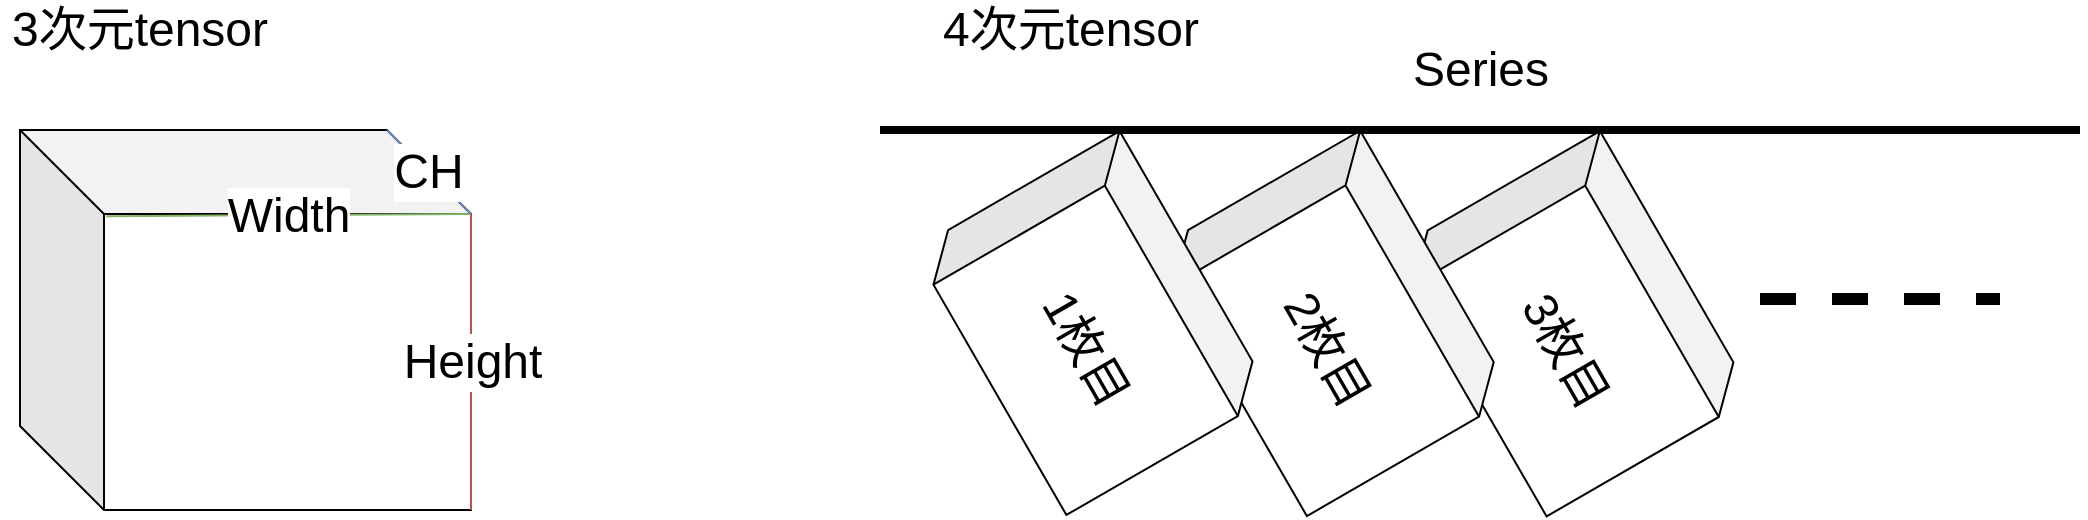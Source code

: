 <mxfile version="12.4.2" type="device" pages="2"><diagram id="5lQVCNDi-eiSorakpfvx" name="ページ1"><mxGraphModel dx="1408" dy="842" grid="1" gridSize="10" guides="1" tooltips="1" connect="1" arrows="1" fold="1" page="1" pageScale="1" pageWidth="827" pageHeight="1169" math="0" shadow="0"><root><mxCell id="0"/><mxCell id="1" parent="0"/><mxCell id="dMHSCc5mpCBzBqXhJ7K3-17" value="3枚目" style="shape=cube;whiteSpace=wrap;html=1;boundedLbl=1;backgroundOutline=1;darkOpacity=0.05;darkOpacity2=0.1;rotation=60;fontSize=24;" parent="1" vertex="1"><mxGeometry x="749.85" y="157.16" width="153.53" height="119.41" as="geometry"/></mxCell><mxCell id="dMHSCc5mpCBzBqXhJ7K3-10" value="" style="shape=cube;whiteSpace=wrap;html=1;boundedLbl=1;backgroundOutline=1;darkOpacity=0.05;darkOpacity2=0.1;fontSize=24;size=42;" parent="1" vertex="1"><mxGeometry x="50" y="120" width="225.5" height="190" as="geometry"/></mxCell><mxCell id="dMHSCc5mpCBzBqXhJ7K3-8" value="Width" style="endArrow=none;html=1;fillColor=#d5e8d4;strokeColor=#82b366;entryX=0;entryY=0;entryDx=225.5;entryDy=42;entryPerimeter=0;fontSize=24;labelBackgroundColor=#ffffff;fontColor=#000000;exitX=0.191;exitY=0.227;exitDx=0;exitDy=0;exitPerimeter=0;" parent="1" source="dMHSCc5mpCBzBqXhJ7K3-10" target="dMHSCc5mpCBzBqXhJ7K3-10" edge="1"><mxGeometry width="50" height="50" relative="1" as="geometry"><mxPoint x="90" y="144" as="sourcePoint"/><mxPoint x="140" y="140" as="targetPoint"/></mxGeometry></mxCell><mxCell id="dMHSCc5mpCBzBqXhJ7K3-11" value="CH" style="endArrow=none;html=1;exitX=0;exitY=0;exitDx=183.5;exitDy=0;exitPerimeter=0;fillColor=#dae8fc;strokeColor=#6c8ebf;fontSize=24;entryX=0;entryY=0;entryDx=225.5;entryDy=42;entryPerimeter=0;" parent="1" source="dMHSCc5mpCBzBqXhJ7K3-10" target="dMHSCc5mpCBzBqXhJ7K3-10" edge="1"><mxGeometry width="50" height="50" relative="1" as="geometry"><mxPoint x="200" y="160" as="sourcePoint"/><mxPoint x="204" y="140" as="targetPoint"/></mxGeometry></mxCell><mxCell id="dMHSCc5mpCBzBqXhJ7K3-12" value="Height" style="endArrow=none;html=1;entryX=1;entryY=1;entryDx=0;entryDy=0;entryPerimeter=0;fillColor=#f8cecc;strokeColor=#b85450;fontSize=24;exitX=0;exitY=0;exitDx=225.5;exitDy=42;exitPerimeter=0;" parent="1" source="dMHSCc5mpCBzBqXhJ7K3-10" target="dMHSCc5mpCBzBqXhJ7K3-10" edge="1"><mxGeometry width="50" height="50" relative="1" as="geometry"><mxPoint x="228" y="150" as="sourcePoint"/><mxPoint x="220" y="140" as="targetPoint"/></mxGeometry></mxCell><mxCell id="dMHSCc5mpCBzBqXhJ7K3-13" value="3次元tensor" style="text;html=1;strokeColor=none;fillColor=none;align=center;verticalAlign=middle;whiteSpace=wrap;rounded=0;fontSize=24;" parent="1" vertex="1"><mxGeometry x="40" y="60" width="140" height="20" as="geometry"/></mxCell><mxCell id="dMHSCc5mpCBzBqXhJ7K3-15" value="2枚目" style="shape=cube;whiteSpace=wrap;html=1;boundedLbl=1;backgroundOutline=1;darkOpacity=0.05;darkOpacity2=0.1;rotation=60;fontSize=24;" parent="1" vertex="1"><mxGeometry x="630" y="157" width="153.53" height="119.41" as="geometry"/></mxCell><mxCell id="dMHSCc5mpCBzBqXhJ7K3-14" value="1枚目" style="shape=cube;whiteSpace=wrap;html=1;boundedLbl=1;backgroundOutline=1;darkOpacity=0.05;darkOpacity2=0.1;rotation=60;fontSize=24;" parent="1" vertex="1"><mxGeometry x="510.0" y="157.02" width="152.97" height="118.98" as="geometry"/></mxCell><mxCell id="dMHSCc5mpCBzBqXhJ7K3-16" value="Series" style="endArrow=none;html=1;fontSize=24;strokeWidth=4;labelBackgroundColor=none;" parent="1" edge="1"><mxGeometry y="30" width="50" height="50" relative="1" as="geometry"><mxPoint x="480" y="120" as="sourcePoint"/><mxPoint x="1080" y="120" as="targetPoint"/><mxPoint as="offset"/></mxGeometry></mxCell><mxCell id="dMHSCc5mpCBzBqXhJ7K3-18" value="4次元tensor" style="text;html=1;strokeColor=none;fillColor=none;align=center;verticalAlign=middle;whiteSpace=wrap;rounded=0;fontSize=24;" parent="1" vertex="1"><mxGeometry x="480" y="60" width="191.12" height="20" as="geometry"/></mxCell><mxCell id="T5Jj1Q5nSBlj-Fwcoywy-2" value="" style="endArrow=none;dashed=1;html=1;labelBackgroundColor=#ffffff;fontSize=24;fontColor=#000000;strokeWidth=6;" parent="1" edge="1"><mxGeometry width="50" height="50" relative="1" as="geometry"><mxPoint x="920" y="204.5" as="sourcePoint"/><mxPoint x="1040" y="204.5" as="targetPoint"/></mxGeometry></mxCell></root></mxGraphModel></diagram><diagram id="Jo87-5TOrV3w9_BCkyxS" name="ページ2"><mxGraphModel dx="2011" dy="1203" grid="1" gridSize="10" guides="1" tooltips="1" connect="1" arrows="1" fold="1" page="1" pageScale="1" pageWidth="827" pageHeight="1169" math="0" shadow="0"><root><mxCell id="Y5V-Kn2Ubf5q6HoIq_aa-0"/><mxCell id="Y5V-Kn2Ubf5q6HoIq_aa-1" parent="Y5V-Kn2Ubf5q6HoIq_aa-0"/><mxCell id="MBq-KljWYIJmz8eC-yoq-168" value="" style="shape=parallelogram;perimeter=parallelogramPerimeter;whiteSpace=wrap;html=1;rotation=-15;" parent="Y5V-Kn2Ubf5q6HoIq_aa-1" vertex="1"><mxGeometry x="480" y="811" width="80" height="60" as="geometry"/></mxCell><mxCell id="MBq-KljWYIJmz8eC-yoq-169" value="" style="shape=parallelogram;perimeter=parallelogramPerimeter;whiteSpace=wrap;html=1;rotation=-15;" parent="Y5V-Kn2Ubf5q6HoIq_aa-1" vertex="1"><mxGeometry x="542" y="794" width="80" height="60" as="geometry"/></mxCell><mxCell id="MBq-KljWYIJmz8eC-yoq-170" value="" style="shape=parallelogram;perimeter=parallelogramPerimeter;whiteSpace=wrap;html=1;rotation=-15;" parent="Y5V-Kn2Ubf5q6HoIq_aa-1" vertex="1"><mxGeometry x="666" y="760" width="80" height="60" as="geometry"/></mxCell><mxCell id="MBq-KljWYIJmz8eC-yoq-171" value="" style="shape=parallelogram;perimeter=parallelogramPerimeter;whiteSpace=wrap;html=1;rotation=-15;" parent="Y5V-Kn2Ubf5q6HoIq_aa-1" vertex="1"><mxGeometry x="604" y="777" width="80" height="60" as="geometry"/></mxCell><mxCell id="MBq-KljWYIJmz8eC-yoq-141" value="" style="shape=parallelogram;perimeter=parallelogramPerimeter;whiteSpace=wrap;html=1;rotation=-15;dashed=1;dashPattern=1 4;" parent="Y5V-Kn2Ubf5q6HoIq_aa-1" vertex="1"><mxGeometry x="340" y="463" width="80" height="60" as="geometry"/></mxCell><mxCell id="MBq-KljWYIJmz8eC-yoq-145" value="" style="shape=parallelogram;perimeter=parallelogramPerimeter;whiteSpace=wrap;html=1;rotation=-15;dashed=1;dashPattern=1 4;" parent="Y5V-Kn2Ubf5q6HoIq_aa-1" vertex="1"><mxGeometry x="340" y="711" width="80" height="60" as="geometry"/></mxCell><mxCell id="MBq-KljWYIJmz8eC-yoq-163" value="" style="shape=parallelogram;perimeter=parallelogramPerimeter;whiteSpace=wrap;html=1;rotation=-15;dashed=1;dashPattern=1 4;" parent="Y5V-Kn2Ubf5q6HoIq_aa-1" vertex="1"><mxGeometry x="92" y="839" width="80" height="60" as="geometry"/></mxCell><mxCell id="MBq-KljWYIJmz8eC-yoq-164" value="" style="shape=parallelogram;perimeter=parallelogramPerimeter;whiteSpace=wrap;html=1;rotation=-15;dashed=1;dashPattern=1 4;" parent="Y5V-Kn2Ubf5q6HoIq_aa-1" vertex="1"><mxGeometry x="154" y="822" width="80" height="60" as="geometry"/></mxCell><mxCell id="MBq-KljWYIJmz8eC-yoq-165" value="" style="shape=parallelogram;perimeter=parallelogramPerimeter;whiteSpace=wrap;html=1;rotation=-15;dashed=1;dashPattern=1 4;" parent="Y5V-Kn2Ubf5q6HoIq_aa-1" vertex="1"><mxGeometry x="216" y="805" width="80" height="60" as="geometry"/></mxCell><mxCell id="MBq-KljWYIJmz8eC-yoq-166" value="" style="shape=parallelogram;perimeter=parallelogramPerimeter;whiteSpace=wrap;html=1;rotation=-15;dashed=1;dashPattern=1 4;" parent="Y5V-Kn2Ubf5q6HoIq_aa-1" vertex="1"><mxGeometry x="278" y="788" width="80" height="60" as="geometry"/></mxCell><mxCell id="MBq-KljWYIJmz8eC-yoq-147" value="" style="shape=parallelogram;perimeter=parallelogramPerimeter;whiteSpace=wrap;html=1;rotation=-15;fillColor=#D6B2B0;strokeColor=#000000;" parent="Y5V-Kn2Ubf5q6HoIq_aa-1" vertex="1"><mxGeometry x="542" y="608" width="80" height="60" as="geometry"/></mxCell><mxCell id="MBq-KljWYIJmz8eC-yoq-148" value="" style="shape=parallelogram;perimeter=parallelogramPerimeter;whiteSpace=wrap;html=1;rotation=-15;" parent="Y5V-Kn2Ubf5q6HoIq_aa-1" vertex="1"><mxGeometry x="604" y="591" width="80" height="60" as="geometry"/></mxCell><mxCell id="MBq-KljWYIJmz8eC-yoq-149" value="" style="shape=parallelogram;perimeter=parallelogramPerimeter;whiteSpace=wrap;html=1;rotation=-15;" parent="Y5V-Kn2Ubf5q6HoIq_aa-1" vertex="1"><mxGeometry x="666" y="574" width="80" height="60" as="geometry"/></mxCell><mxCell id="MBq-KljWYIJmz8eC-yoq-150" value="" style="shape=parallelogram;perimeter=parallelogramPerimeter;whiteSpace=wrap;html=1;rotation=-15;" parent="Y5V-Kn2Ubf5q6HoIq_aa-1" vertex="1"><mxGeometry x="666" y="636" width="80" height="60" as="geometry"/></mxCell><mxCell id="MBq-KljWYIJmz8eC-yoq-151" value="" style="shape=parallelogram;perimeter=parallelogramPerimeter;whiteSpace=wrap;html=1;rotation=-15;" parent="Y5V-Kn2Ubf5q6HoIq_aa-1" vertex="1"><mxGeometry x="604" y="653" width="80" height="60" as="geometry"/></mxCell><mxCell id="MBq-KljWYIJmz8eC-yoq-154" value="" style="shape=parallelogram;perimeter=parallelogramPerimeter;whiteSpace=wrap;html=1;rotation=-15;" parent="Y5V-Kn2Ubf5q6HoIq_aa-1" vertex="1"><mxGeometry x="480" y="749" width="80" height="60" as="geometry"/></mxCell><mxCell id="MBq-KljWYIJmz8eC-yoq-155" value="" style="shape=parallelogram;perimeter=parallelogramPerimeter;whiteSpace=wrap;html=1;rotation=-15;" parent="Y5V-Kn2Ubf5q6HoIq_aa-1" vertex="1"><mxGeometry x="542" y="732" width="80" height="60" as="geometry"/></mxCell><mxCell id="MBq-KljWYIJmz8eC-yoq-156" value="" style="shape=parallelogram;perimeter=parallelogramPerimeter;whiteSpace=wrap;html=1;rotation=-15;" parent="Y5V-Kn2Ubf5q6HoIq_aa-1" vertex="1"><mxGeometry x="604" y="715" width="80" height="60" as="geometry"/></mxCell><mxCell id="MBq-KljWYIJmz8eC-yoq-157" value="" style="shape=parallelogram;perimeter=parallelogramPerimeter;whiteSpace=wrap;html=1;rotation=-15;" parent="Y5V-Kn2Ubf5q6HoIq_aa-1" vertex="1"><mxGeometry x="666" y="698" width="80" height="60" as="geometry"/></mxCell><mxCell id="MBq-KljWYIJmz8eC-yoq-142" value="" style="shape=parallelogram;perimeter=parallelogramPerimeter;whiteSpace=wrap;html=1;rotation=-15;dashed=1;dashPattern=1 4;" parent="Y5V-Kn2Ubf5q6HoIq_aa-1" vertex="1"><mxGeometry x="340" y="525" width="80" height="60" as="geometry"/></mxCell><mxCell id="MBq-KljWYIJmz8eC-yoq-143" value="" style="shape=parallelogram;perimeter=parallelogramPerimeter;whiteSpace=wrap;html=1;rotation=-15;dashed=1;dashPattern=1 4;" parent="Y5V-Kn2Ubf5q6HoIq_aa-1" vertex="1"><mxGeometry x="340" y="587" width="80" height="60" as="geometry"/></mxCell><mxCell id="MBq-KljWYIJmz8eC-yoq-144" value="" style="shape=parallelogram;perimeter=parallelogramPerimeter;whiteSpace=wrap;html=1;rotation=-15;dashed=1;dashPattern=1 4;" parent="Y5V-Kn2Ubf5q6HoIq_aa-1" vertex="1"><mxGeometry x="340" y="649" width="80" height="60" as="geometry"/></mxCell><mxCell id="MBq-KljWYIJmz8eC-yoq-29" value="" style="shape=parallelogram;perimeter=parallelogramPerimeter;whiteSpace=wrap;html=1;rotation=-15;" parent="Y5V-Kn2Ubf5q6HoIq_aa-1" vertex="1"><mxGeometry x="278" y="728" width="80" height="60" as="geometry"/></mxCell><mxCell id="Y5V-Kn2Ubf5q6HoIq_aa-2" value="画像&lt;br&gt;（ピクセル情報）" style="rounded=0;whiteSpace=wrap;html=1;" parent="Y5V-Kn2Ubf5q6HoIq_aa-1" vertex="1"><mxGeometry x="40" y="140" width="120" height="160" as="geometry"/></mxCell><mxCell id="Y5V-Kn2Ubf5q6HoIq_aa-24" style="rounded=0;orthogonalLoop=1;jettySize=auto;html=1;exitX=1;exitY=0.5;exitDx=0;exitDy=0;entryX=0;entryY=0.5;entryDx=0;entryDy=0;endArrow=none;endFill=0;" parent="Y5V-Kn2Ubf5q6HoIq_aa-1" source="Y5V-Kn2Ubf5q6HoIq_aa-3" target="Y5V-Kn2Ubf5q6HoIq_aa-6" edge="1"><mxGeometry relative="1" as="geometry"/></mxCell><mxCell id="Y5V-Kn2Ubf5q6HoIq_aa-25" style="edgeStyle=none;rounded=0;orthogonalLoop=1;jettySize=auto;html=1;exitX=1;exitY=0.5;exitDx=0;exitDy=0;entryX=0;entryY=0.5;entryDx=0;entryDy=0;endArrow=none;endFill=0;" parent="Y5V-Kn2Ubf5q6HoIq_aa-1" source="Y5V-Kn2Ubf5q6HoIq_aa-3" target="Y5V-Kn2Ubf5q6HoIq_aa-7" edge="1"><mxGeometry relative="1" as="geometry"/></mxCell><mxCell id="Y5V-Kn2Ubf5q6HoIq_aa-26" style="edgeStyle=none;rounded=0;orthogonalLoop=1;jettySize=auto;html=1;exitX=1;exitY=0.5;exitDx=0;exitDy=0;entryX=0;entryY=0.5;entryDx=0;entryDy=0;endArrow=none;endFill=0;" parent="Y5V-Kn2Ubf5q6HoIq_aa-1" source="Y5V-Kn2Ubf5q6HoIq_aa-3" target="Y5V-Kn2Ubf5q6HoIq_aa-9" edge="1"><mxGeometry relative="1" as="geometry"/></mxCell><mxCell id="Y5V-Kn2Ubf5q6HoIq_aa-27" style="edgeStyle=none;rounded=0;orthogonalLoop=1;jettySize=auto;html=1;exitX=1;exitY=0.5;exitDx=0;exitDy=0;entryX=0;entryY=0.5;entryDx=0;entryDy=0;endArrow=none;endFill=0;" parent="Y5V-Kn2Ubf5q6HoIq_aa-1" source="Y5V-Kn2Ubf5q6HoIq_aa-3" target="Y5V-Kn2Ubf5q6HoIq_aa-8" edge="1"><mxGeometry relative="1" as="geometry"/></mxCell><mxCell id="Y5V-Kn2Ubf5q6HoIq_aa-28" style="edgeStyle=none;rounded=0;orthogonalLoop=1;jettySize=auto;html=1;exitX=1;exitY=0.5;exitDx=0;exitDy=0;entryX=0;entryY=0.5;entryDx=0;entryDy=0;endArrow=none;endFill=0;" parent="Y5V-Kn2Ubf5q6HoIq_aa-1" source="Y5V-Kn2Ubf5q6HoIq_aa-3" target="Y5V-Kn2Ubf5q6HoIq_aa-10" edge="1"><mxGeometry relative="1" as="geometry"/></mxCell><mxCell id="Y5V-Kn2Ubf5q6HoIq_aa-29" style="edgeStyle=none;rounded=0;orthogonalLoop=1;jettySize=auto;html=1;exitX=1;exitY=0.5;exitDx=0;exitDy=0;entryX=0;entryY=0.5;entryDx=0;entryDy=0;endArrow=none;endFill=0;" parent="Y5V-Kn2Ubf5q6HoIq_aa-1" source="Y5V-Kn2Ubf5q6HoIq_aa-3" target="Y5V-Kn2Ubf5q6HoIq_aa-11" edge="1"><mxGeometry relative="1" as="geometry"/></mxCell><mxCell id="Y5V-Kn2Ubf5q6HoIq_aa-30" style="edgeStyle=none;rounded=0;orthogonalLoop=1;jettySize=auto;html=1;exitX=1;exitY=0.5;exitDx=0;exitDy=0;entryX=0;entryY=0.5;entryDx=0;entryDy=0;endArrow=none;endFill=0;" parent="Y5V-Kn2Ubf5q6HoIq_aa-1" source="Y5V-Kn2Ubf5q6HoIq_aa-3" target="Y5V-Kn2Ubf5q6HoIq_aa-13" edge="1"><mxGeometry relative="1" as="geometry"/></mxCell><mxCell id="Y5V-Kn2Ubf5q6HoIq_aa-3" value="" style="ellipse;whiteSpace=wrap;html=1;aspect=fixed;" parent="Y5V-Kn2Ubf5q6HoIq_aa-1" vertex="1"><mxGeometry x="200" y="120" width="40" height="40" as="geometry"/></mxCell><mxCell id="Y5V-Kn2Ubf5q6HoIq_aa-31" style="edgeStyle=none;rounded=0;orthogonalLoop=1;jettySize=auto;html=1;exitX=1;exitY=0.5;exitDx=0;exitDy=0;entryX=0;entryY=0.5;entryDx=0;entryDy=0;endArrow=none;endFill=0;" parent="Y5V-Kn2Ubf5q6HoIq_aa-1" source="Y5V-Kn2Ubf5q6HoIq_aa-4" target="Y5V-Kn2Ubf5q6HoIq_aa-6" edge="1"><mxGeometry relative="1" as="geometry"/></mxCell><mxCell id="Y5V-Kn2Ubf5q6HoIq_aa-32" style="edgeStyle=none;rounded=0;orthogonalLoop=1;jettySize=auto;html=1;exitX=1;exitY=0.5;exitDx=0;exitDy=0;entryX=0;entryY=0.5;entryDx=0;entryDy=0;endArrow=none;endFill=0;" parent="Y5V-Kn2Ubf5q6HoIq_aa-1" source="Y5V-Kn2Ubf5q6HoIq_aa-4" target="Y5V-Kn2Ubf5q6HoIq_aa-7" edge="1"><mxGeometry relative="1" as="geometry"/></mxCell><mxCell id="Y5V-Kn2Ubf5q6HoIq_aa-33" style="edgeStyle=none;rounded=0;orthogonalLoop=1;jettySize=auto;html=1;exitX=1;exitY=0.5;exitDx=0;exitDy=0;entryX=0;entryY=0.5;entryDx=0;entryDy=0;endArrow=none;endFill=0;" parent="Y5V-Kn2Ubf5q6HoIq_aa-1" source="Y5V-Kn2Ubf5q6HoIq_aa-4" target="Y5V-Kn2Ubf5q6HoIq_aa-9" edge="1"><mxGeometry relative="1" as="geometry"/></mxCell><mxCell id="Y5V-Kn2Ubf5q6HoIq_aa-34" style="edgeStyle=none;rounded=0;orthogonalLoop=1;jettySize=auto;html=1;exitX=1;exitY=0.5;exitDx=0;exitDy=0;entryX=0;entryY=0.5;entryDx=0;entryDy=0;endArrow=none;endFill=0;" parent="Y5V-Kn2Ubf5q6HoIq_aa-1" source="Y5V-Kn2Ubf5q6HoIq_aa-4" target="Y5V-Kn2Ubf5q6HoIq_aa-8" edge="1"><mxGeometry relative="1" as="geometry"/></mxCell><mxCell id="Y5V-Kn2Ubf5q6HoIq_aa-35" style="edgeStyle=none;rounded=0;orthogonalLoop=1;jettySize=auto;html=1;exitX=1;exitY=0.5;exitDx=0;exitDy=0;entryX=0;entryY=0.5;entryDx=0;entryDy=0;endArrow=none;endFill=0;" parent="Y5V-Kn2Ubf5q6HoIq_aa-1" source="Y5V-Kn2Ubf5q6HoIq_aa-4" target="Y5V-Kn2Ubf5q6HoIq_aa-10" edge="1"><mxGeometry relative="1" as="geometry"/></mxCell><mxCell id="Y5V-Kn2Ubf5q6HoIq_aa-36" style="edgeStyle=none;rounded=0;orthogonalLoop=1;jettySize=auto;html=1;exitX=1;exitY=0.5;exitDx=0;exitDy=0;entryX=0;entryY=0.5;entryDx=0;entryDy=0;endArrow=none;endFill=0;" parent="Y5V-Kn2Ubf5q6HoIq_aa-1" source="Y5V-Kn2Ubf5q6HoIq_aa-4" target="Y5V-Kn2Ubf5q6HoIq_aa-11" edge="1"><mxGeometry relative="1" as="geometry"/></mxCell><mxCell id="Y5V-Kn2Ubf5q6HoIq_aa-37" style="edgeStyle=none;rounded=0;orthogonalLoop=1;jettySize=auto;html=1;exitX=1;exitY=0.5;exitDx=0;exitDy=0;entryX=0;entryY=0.5;entryDx=0;entryDy=0;endArrow=none;endFill=0;" parent="Y5V-Kn2Ubf5q6HoIq_aa-1" source="Y5V-Kn2Ubf5q6HoIq_aa-4" target="Y5V-Kn2Ubf5q6HoIq_aa-13" edge="1"><mxGeometry relative="1" as="geometry"/></mxCell><mxCell id="Y5V-Kn2Ubf5q6HoIq_aa-4" value="" style="ellipse;whiteSpace=wrap;html=1;aspect=fixed;" parent="Y5V-Kn2Ubf5q6HoIq_aa-1" vertex="1"><mxGeometry x="200" y="200" width="40" height="40" as="geometry"/></mxCell><mxCell id="Y5V-Kn2Ubf5q6HoIq_aa-38" style="edgeStyle=none;rounded=0;orthogonalLoop=1;jettySize=auto;html=1;exitX=1;exitY=0.5;exitDx=0;exitDy=0;entryX=0;entryY=0.5;entryDx=0;entryDy=0;endArrow=none;endFill=0;" parent="Y5V-Kn2Ubf5q6HoIq_aa-1" source="Y5V-Kn2Ubf5q6HoIq_aa-5" target="Y5V-Kn2Ubf5q6HoIq_aa-6" edge="1"><mxGeometry relative="1" as="geometry"/></mxCell><mxCell id="Y5V-Kn2Ubf5q6HoIq_aa-39" style="edgeStyle=none;rounded=0;orthogonalLoop=1;jettySize=auto;html=1;exitX=1;exitY=0.5;exitDx=0;exitDy=0;entryX=0;entryY=0.5;entryDx=0;entryDy=0;endArrow=none;endFill=0;" parent="Y5V-Kn2Ubf5q6HoIq_aa-1" source="Y5V-Kn2Ubf5q6HoIq_aa-5" target="Y5V-Kn2Ubf5q6HoIq_aa-7" edge="1"><mxGeometry relative="1" as="geometry"/></mxCell><mxCell id="Y5V-Kn2Ubf5q6HoIq_aa-40" style="edgeStyle=none;rounded=0;orthogonalLoop=1;jettySize=auto;html=1;exitX=1;exitY=0.5;exitDx=0;exitDy=0;entryX=0;entryY=0.5;entryDx=0;entryDy=0;endArrow=none;endFill=0;" parent="Y5V-Kn2Ubf5q6HoIq_aa-1" source="Y5V-Kn2Ubf5q6HoIq_aa-5" target="Y5V-Kn2Ubf5q6HoIq_aa-9" edge="1"><mxGeometry relative="1" as="geometry"/></mxCell><mxCell id="Y5V-Kn2Ubf5q6HoIq_aa-41" style="edgeStyle=none;rounded=0;orthogonalLoop=1;jettySize=auto;html=1;exitX=1;exitY=0.5;exitDx=0;exitDy=0;entryX=0;entryY=0.5;entryDx=0;entryDy=0;endArrow=none;endFill=0;" parent="Y5V-Kn2Ubf5q6HoIq_aa-1" source="Y5V-Kn2Ubf5q6HoIq_aa-5" target="Y5V-Kn2Ubf5q6HoIq_aa-8" edge="1"><mxGeometry relative="1" as="geometry"/></mxCell><mxCell id="Y5V-Kn2Ubf5q6HoIq_aa-42" style="edgeStyle=none;rounded=0;orthogonalLoop=1;jettySize=auto;html=1;exitX=1;exitY=0.5;exitDx=0;exitDy=0;entryX=0;entryY=0.5;entryDx=0;entryDy=0;endArrow=none;endFill=0;" parent="Y5V-Kn2Ubf5q6HoIq_aa-1" source="Y5V-Kn2Ubf5q6HoIq_aa-5" target="Y5V-Kn2Ubf5q6HoIq_aa-10" edge="1"><mxGeometry relative="1" as="geometry"/></mxCell><mxCell id="Y5V-Kn2Ubf5q6HoIq_aa-43" style="edgeStyle=none;rounded=0;orthogonalLoop=1;jettySize=auto;html=1;exitX=1;exitY=0.5;exitDx=0;exitDy=0;entryX=0;entryY=0.5;entryDx=0;entryDy=0;endArrow=none;endFill=0;" parent="Y5V-Kn2Ubf5q6HoIq_aa-1" source="Y5V-Kn2Ubf5q6HoIq_aa-5" target="Y5V-Kn2Ubf5q6HoIq_aa-11" edge="1"><mxGeometry relative="1" as="geometry"/></mxCell><mxCell id="Y5V-Kn2Ubf5q6HoIq_aa-44" style="edgeStyle=none;rounded=0;orthogonalLoop=1;jettySize=auto;html=1;exitX=1;exitY=0.5;exitDx=0;exitDy=0;entryX=0;entryY=0.5;entryDx=0;entryDy=0;endArrow=none;endFill=0;" parent="Y5V-Kn2Ubf5q6HoIq_aa-1" source="Y5V-Kn2Ubf5q6HoIq_aa-5" target="Y5V-Kn2Ubf5q6HoIq_aa-13" edge="1"><mxGeometry relative="1" as="geometry"/></mxCell><mxCell id="Y5V-Kn2Ubf5q6HoIq_aa-5" value="" style="ellipse;whiteSpace=wrap;html=1;aspect=fixed;" parent="Y5V-Kn2Ubf5q6HoIq_aa-1" vertex="1"><mxGeometry x="200" y="280" width="40" height="40" as="geometry"/></mxCell><mxCell id="Y5V-Kn2Ubf5q6HoIq_aa-45" style="edgeStyle=none;rounded=0;orthogonalLoop=1;jettySize=auto;html=1;exitX=1;exitY=0.5;exitDx=0;exitDy=0;entryX=0;entryY=0.5;entryDx=0;entryDy=0;endArrow=none;endFill=0;" parent="Y5V-Kn2Ubf5q6HoIq_aa-1" source="Y5V-Kn2Ubf5q6HoIq_aa-6" target="Y5V-Kn2Ubf5q6HoIq_aa-15" edge="1"><mxGeometry relative="1" as="geometry"/></mxCell><mxCell id="Y5V-Kn2Ubf5q6HoIq_aa-46" style="edgeStyle=none;rounded=0;orthogonalLoop=1;jettySize=auto;html=1;exitX=1;exitY=0.5;exitDx=0;exitDy=0;entryX=0;entryY=0.5;entryDx=0;entryDy=0;endArrow=none;endFill=0;" parent="Y5V-Kn2Ubf5q6HoIq_aa-1" source="Y5V-Kn2Ubf5q6HoIq_aa-6" target="Y5V-Kn2Ubf5q6HoIq_aa-16" edge="1"><mxGeometry relative="1" as="geometry"/></mxCell><mxCell id="Y5V-Kn2Ubf5q6HoIq_aa-47" style="edgeStyle=none;rounded=0;orthogonalLoop=1;jettySize=auto;html=1;exitX=1;exitY=0.5;exitDx=0;exitDy=0;entryX=0;entryY=0.5;entryDx=0;entryDy=0;endArrow=none;endFill=0;" parent="Y5V-Kn2Ubf5q6HoIq_aa-1" source="Y5V-Kn2Ubf5q6HoIq_aa-6" target="Y5V-Kn2Ubf5q6HoIq_aa-18" edge="1"><mxGeometry relative="1" as="geometry"/></mxCell><mxCell id="Y5V-Kn2Ubf5q6HoIq_aa-48" style="edgeStyle=none;rounded=0;orthogonalLoop=1;jettySize=auto;html=1;exitX=1;exitY=0.5;exitDx=0;exitDy=0;entryX=0;entryY=0.5;entryDx=0;entryDy=0;endArrow=none;endFill=0;" parent="Y5V-Kn2Ubf5q6HoIq_aa-1" source="Y5V-Kn2Ubf5q6HoIq_aa-6" target="Y5V-Kn2Ubf5q6HoIq_aa-17" edge="1"><mxGeometry relative="1" as="geometry"/></mxCell><mxCell id="Y5V-Kn2Ubf5q6HoIq_aa-49" style="edgeStyle=none;rounded=0;orthogonalLoop=1;jettySize=auto;html=1;exitX=1;exitY=0.5;exitDx=0;exitDy=0;entryX=0;entryY=0.5;entryDx=0;entryDy=0;endArrow=none;endFill=0;" parent="Y5V-Kn2Ubf5q6HoIq_aa-1" source="Y5V-Kn2Ubf5q6HoIq_aa-6" target="Y5V-Kn2Ubf5q6HoIq_aa-19" edge="1"><mxGeometry relative="1" as="geometry"/></mxCell><mxCell id="Y5V-Kn2Ubf5q6HoIq_aa-50" style="edgeStyle=none;rounded=0;orthogonalLoop=1;jettySize=auto;html=1;exitX=1;exitY=0.5;exitDx=0;exitDy=0;entryX=0;entryY=0.5;entryDx=0;entryDy=0;endArrow=none;endFill=0;" parent="Y5V-Kn2Ubf5q6HoIq_aa-1" source="Y5V-Kn2Ubf5q6HoIq_aa-6" target="Y5V-Kn2Ubf5q6HoIq_aa-20" edge="1"><mxGeometry relative="1" as="geometry"/></mxCell><mxCell id="Y5V-Kn2Ubf5q6HoIq_aa-51" style="edgeStyle=none;rounded=0;orthogonalLoop=1;jettySize=auto;html=1;exitX=1;exitY=0.5;exitDx=0;exitDy=0;entryX=0;entryY=0.5;entryDx=0;entryDy=0;endArrow=none;endFill=0;" parent="Y5V-Kn2Ubf5q6HoIq_aa-1" source="Y5V-Kn2Ubf5q6HoIq_aa-6" target="Y5V-Kn2Ubf5q6HoIq_aa-21" edge="1"><mxGeometry relative="1" as="geometry"/></mxCell><mxCell id="Y5V-Kn2Ubf5q6HoIq_aa-6" value="" style="ellipse;whiteSpace=wrap;html=1;aspect=fixed;" parent="Y5V-Kn2Ubf5q6HoIq_aa-1" vertex="1"><mxGeometry x="320" y="50" width="40" height="40" as="geometry"/></mxCell><mxCell id="Y5V-Kn2Ubf5q6HoIq_aa-52" style="edgeStyle=none;rounded=0;orthogonalLoop=1;jettySize=auto;html=1;exitX=1;exitY=0.5;exitDx=0;exitDy=0;entryX=0;entryY=0.5;entryDx=0;entryDy=0;endArrow=none;endFill=0;" parent="Y5V-Kn2Ubf5q6HoIq_aa-1" source="Y5V-Kn2Ubf5q6HoIq_aa-7" target="Y5V-Kn2Ubf5q6HoIq_aa-15" edge="1"><mxGeometry relative="1" as="geometry"/></mxCell><mxCell id="Y5V-Kn2Ubf5q6HoIq_aa-53" style="edgeStyle=none;rounded=0;orthogonalLoop=1;jettySize=auto;html=1;exitX=1;exitY=0.5;exitDx=0;exitDy=0;entryX=0;entryY=0.5;entryDx=0;entryDy=0;endArrow=none;endFill=0;" parent="Y5V-Kn2Ubf5q6HoIq_aa-1" source="Y5V-Kn2Ubf5q6HoIq_aa-7" target="Y5V-Kn2Ubf5q6HoIq_aa-16" edge="1"><mxGeometry relative="1" as="geometry"/></mxCell><mxCell id="Y5V-Kn2Ubf5q6HoIq_aa-54" style="edgeStyle=none;rounded=0;orthogonalLoop=1;jettySize=auto;html=1;exitX=1;exitY=0.5;exitDx=0;exitDy=0;entryX=0;entryY=0.5;entryDx=0;entryDy=0;endArrow=none;endFill=0;" parent="Y5V-Kn2Ubf5q6HoIq_aa-1" source="Y5V-Kn2Ubf5q6HoIq_aa-7" target="Y5V-Kn2Ubf5q6HoIq_aa-18" edge="1"><mxGeometry relative="1" as="geometry"/></mxCell><mxCell id="Y5V-Kn2Ubf5q6HoIq_aa-55" style="edgeStyle=none;rounded=0;orthogonalLoop=1;jettySize=auto;html=1;exitX=1;exitY=0.5;exitDx=0;exitDy=0;entryX=0;entryY=0.5;entryDx=0;entryDy=0;endArrow=none;endFill=0;" parent="Y5V-Kn2Ubf5q6HoIq_aa-1" source="Y5V-Kn2Ubf5q6HoIq_aa-7" target="Y5V-Kn2Ubf5q6HoIq_aa-17" edge="1"><mxGeometry relative="1" as="geometry"/></mxCell><mxCell id="Y5V-Kn2Ubf5q6HoIq_aa-56" style="edgeStyle=none;rounded=0;orthogonalLoop=1;jettySize=auto;html=1;exitX=1;exitY=0.5;exitDx=0;exitDy=0;entryX=0;entryY=0.5;entryDx=0;entryDy=0;endArrow=none;endFill=0;" parent="Y5V-Kn2Ubf5q6HoIq_aa-1" source="Y5V-Kn2Ubf5q6HoIq_aa-7" target="Y5V-Kn2Ubf5q6HoIq_aa-19" edge="1"><mxGeometry relative="1" as="geometry"/></mxCell><mxCell id="Y5V-Kn2Ubf5q6HoIq_aa-57" style="edgeStyle=none;rounded=0;orthogonalLoop=1;jettySize=auto;html=1;exitX=1;exitY=0.5;exitDx=0;exitDy=0;entryX=0;entryY=0.5;entryDx=0;entryDy=0;endArrow=none;endFill=0;" parent="Y5V-Kn2Ubf5q6HoIq_aa-1" source="Y5V-Kn2Ubf5q6HoIq_aa-7" target="Y5V-Kn2Ubf5q6HoIq_aa-20" edge="1"><mxGeometry relative="1" as="geometry"/></mxCell><mxCell id="Y5V-Kn2Ubf5q6HoIq_aa-58" style="edgeStyle=none;rounded=0;orthogonalLoop=1;jettySize=auto;html=1;exitX=1;exitY=0.5;exitDx=0;exitDy=0;entryX=0;entryY=0.5;entryDx=0;entryDy=0;endArrow=none;endFill=0;" parent="Y5V-Kn2Ubf5q6HoIq_aa-1" source="Y5V-Kn2Ubf5q6HoIq_aa-7" target="Y5V-Kn2Ubf5q6HoIq_aa-21" edge="1"><mxGeometry relative="1" as="geometry"/></mxCell><mxCell id="Y5V-Kn2Ubf5q6HoIq_aa-7" value="" style="ellipse;whiteSpace=wrap;html=1;aspect=fixed;" parent="Y5V-Kn2Ubf5q6HoIq_aa-1" vertex="1"><mxGeometry x="320" y="100" width="40" height="40" as="geometry"/></mxCell><mxCell id="Y5V-Kn2Ubf5q6HoIq_aa-66" style="edgeStyle=none;rounded=0;orthogonalLoop=1;jettySize=auto;html=1;exitX=1;exitY=0.5;exitDx=0;exitDy=0;entryX=0;entryY=0.5;entryDx=0;entryDy=0;endArrow=none;endFill=0;" parent="Y5V-Kn2Ubf5q6HoIq_aa-1" source="Y5V-Kn2Ubf5q6HoIq_aa-8" target="Y5V-Kn2Ubf5q6HoIq_aa-15" edge="1"><mxGeometry relative="1" as="geometry"/></mxCell><mxCell id="Y5V-Kn2Ubf5q6HoIq_aa-67" style="edgeStyle=none;rounded=0;orthogonalLoop=1;jettySize=auto;html=1;exitX=1;exitY=0.5;exitDx=0;exitDy=0;entryX=0;entryY=0.5;entryDx=0;entryDy=0;endArrow=none;endFill=0;" parent="Y5V-Kn2Ubf5q6HoIq_aa-1" source="Y5V-Kn2Ubf5q6HoIq_aa-8" target="Y5V-Kn2Ubf5q6HoIq_aa-16" edge="1"><mxGeometry relative="1" as="geometry"/></mxCell><mxCell id="Y5V-Kn2Ubf5q6HoIq_aa-68" style="edgeStyle=none;rounded=0;orthogonalLoop=1;jettySize=auto;html=1;exitX=1;exitY=0.5;exitDx=0;exitDy=0;entryX=0;entryY=0.5;entryDx=0;entryDy=0;endArrow=none;endFill=0;" parent="Y5V-Kn2Ubf5q6HoIq_aa-1" source="Y5V-Kn2Ubf5q6HoIq_aa-8" target="Y5V-Kn2Ubf5q6HoIq_aa-18" edge="1"><mxGeometry relative="1" as="geometry"/></mxCell><mxCell id="Y5V-Kn2Ubf5q6HoIq_aa-69" style="edgeStyle=none;rounded=0;orthogonalLoop=1;jettySize=auto;html=1;exitX=1;exitY=0.5;exitDx=0;exitDy=0;entryX=0;entryY=0.5;entryDx=0;entryDy=0;endArrow=none;endFill=0;" parent="Y5V-Kn2Ubf5q6HoIq_aa-1" source="Y5V-Kn2Ubf5q6HoIq_aa-8" target="Y5V-Kn2Ubf5q6HoIq_aa-17" edge="1"><mxGeometry relative="1" as="geometry"/></mxCell><mxCell id="Y5V-Kn2Ubf5q6HoIq_aa-70" style="edgeStyle=none;rounded=0;orthogonalLoop=1;jettySize=auto;html=1;exitX=1;exitY=0.5;exitDx=0;exitDy=0;entryX=0;entryY=0.5;entryDx=0;entryDy=0;endArrow=none;endFill=0;" parent="Y5V-Kn2Ubf5q6HoIq_aa-1" source="Y5V-Kn2Ubf5q6HoIq_aa-8" target="Y5V-Kn2Ubf5q6HoIq_aa-19" edge="1"><mxGeometry relative="1" as="geometry"/></mxCell><mxCell id="Y5V-Kn2Ubf5q6HoIq_aa-71" style="edgeStyle=none;rounded=0;orthogonalLoop=1;jettySize=auto;html=1;exitX=1;exitY=0.5;exitDx=0;exitDy=0;entryX=0;entryY=0.5;entryDx=0;entryDy=0;endArrow=none;endFill=0;" parent="Y5V-Kn2Ubf5q6HoIq_aa-1" source="Y5V-Kn2Ubf5q6HoIq_aa-8" target="Y5V-Kn2Ubf5q6HoIq_aa-20" edge="1"><mxGeometry relative="1" as="geometry"/></mxCell><mxCell id="Y5V-Kn2Ubf5q6HoIq_aa-72" style="edgeStyle=none;rounded=0;orthogonalLoop=1;jettySize=auto;html=1;exitX=1;exitY=0.5;exitDx=0;exitDy=0;entryX=0;entryY=0.5;entryDx=0;entryDy=0;endArrow=none;endFill=0;" parent="Y5V-Kn2Ubf5q6HoIq_aa-1" source="Y5V-Kn2Ubf5q6HoIq_aa-8" target="Y5V-Kn2Ubf5q6HoIq_aa-21" edge="1"><mxGeometry relative="1" as="geometry"/></mxCell><mxCell id="Y5V-Kn2Ubf5q6HoIq_aa-8" value="" style="ellipse;whiteSpace=wrap;html=1;aspect=fixed;" parent="Y5V-Kn2Ubf5q6HoIq_aa-1" vertex="1"><mxGeometry x="320" y="200" width="40" height="40" as="geometry"/></mxCell><mxCell id="Y5V-Kn2Ubf5q6HoIq_aa-59" style="edgeStyle=none;rounded=0;orthogonalLoop=1;jettySize=auto;html=1;exitX=1;exitY=0.5;exitDx=0;exitDy=0;entryX=0;entryY=0.5;entryDx=0;entryDy=0;endArrow=none;endFill=0;" parent="Y5V-Kn2Ubf5q6HoIq_aa-1" source="Y5V-Kn2Ubf5q6HoIq_aa-9" target="Y5V-Kn2Ubf5q6HoIq_aa-15" edge="1"><mxGeometry relative="1" as="geometry"/></mxCell><mxCell id="Y5V-Kn2Ubf5q6HoIq_aa-60" style="edgeStyle=none;rounded=0;orthogonalLoop=1;jettySize=auto;html=1;exitX=1;exitY=0.5;exitDx=0;exitDy=0;entryX=0;entryY=0.5;entryDx=0;entryDy=0;endArrow=none;endFill=0;" parent="Y5V-Kn2Ubf5q6HoIq_aa-1" source="Y5V-Kn2Ubf5q6HoIq_aa-9" target="Y5V-Kn2Ubf5q6HoIq_aa-16" edge="1"><mxGeometry relative="1" as="geometry"/></mxCell><mxCell id="Y5V-Kn2Ubf5q6HoIq_aa-61" style="edgeStyle=none;rounded=0;orthogonalLoop=1;jettySize=auto;html=1;exitX=1;exitY=0.5;exitDx=0;exitDy=0;entryX=0;entryY=0.5;entryDx=0;entryDy=0;endArrow=none;endFill=0;" parent="Y5V-Kn2Ubf5q6HoIq_aa-1" source="Y5V-Kn2Ubf5q6HoIq_aa-9" target="Y5V-Kn2Ubf5q6HoIq_aa-18" edge="1"><mxGeometry relative="1" as="geometry"/></mxCell><mxCell id="Y5V-Kn2Ubf5q6HoIq_aa-62" style="edgeStyle=none;rounded=0;orthogonalLoop=1;jettySize=auto;html=1;exitX=1;exitY=0.5;exitDx=0;exitDy=0;entryX=0;entryY=0.5;entryDx=0;entryDy=0;endArrow=none;endFill=0;" parent="Y5V-Kn2Ubf5q6HoIq_aa-1" source="Y5V-Kn2Ubf5q6HoIq_aa-9" target="Y5V-Kn2Ubf5q6HoIq_aa-17" edge="1"><mxGeometry relative="1" as="geometry"/></mxCell><mxCell id="Y5V-Kn2Ubf5q6HoIq_aa-63" style="edgeStyle=none;rounded=0;orthogonalLoop=1;jettySize=auto;html=1;exitX=1;exitY=0.5;exitDx=0;exitDy=0;entryX=0;entryY=0.5;entryDx=0;entryDy=0;endArrow=none;endFill=0;" parent="Y5V-Kn2Ubf5q6HoIq_aa-1" source="Y5V-Kn2Ubf5q6HoIq_aa-9" target="Y5V-Kn2Ubf5q6HoIq_aa-19" edge="1"><mxGeometry relative="1" as="geometry"/></mxCell><mxCell id="Y5V-Kn2Ubf5q6HoIq_aa-64" style="edgeStyle=none;rounded=0;orthogonalLoop=1;jettySize=auto;html=1;exitX=1;exitY=0.5;exitDx=0;exitDy=0;entryX=0;entryY=0.5;entryDx=0;entryDy=0;endArrow=none;endFill=0;" parent="Y5V-Kn2Ubf5q6HoIq_aa-1" source="Y5V-Kn2Ubf5q6HoIq_aa-9" target="Y5V-Kn2Ubf5q6HoIq_aa-20" edge="1"><mxGeometry relative="1" as="geometry"/></mxCell><mxCell id="Y5V-Kn2Ubf5q6HoIq_aa-65" style="edgeStyle=none;rounded=0;orthogonalLoop=1;jettySize=auto;html=1;exitX=1;exitY=0.5;exitDx=0;exitDy=0;entryX=0;entryY=0.5;entryDx=0;entryDy=0;endArrow=none;endFill=0;" parent="Y5V-Kn2Ubf5q6HoIq_aa-1" source="Y5V-Kn2Ubf5q6HoIq_aa-9" target="Y5V-Kn2Ubf5q6HoIq_aa-21" edge="1"><mxGeometry relative="1" as="geometry"/></mxCell><mxCell id="Y5V-Kn2Ubf5q6HoIq_aa-9" value="" style="ellipse;whiteSpace=wrap;html=1;aspect=fixed;" parent="Y5V-Kn2Ubf5q6HoIq_aa-1" vertex="1"><mxGeometry x="320" y="150" width="40" height="40" as="geometry"/></mxCell><mxCell id="Y5V-Kn2Ubf5q6HoIq_aa-73" style="edgeStyle=none;rounded=0;orthogonalLoop=1;jettySize=auto;html=1;exitX=1;exitY=0.5;exitDx=0;exitDy=0;entryX=0;entryY=0.5;entryDx=0;entryDy=0;endArrow=none;endFill=0;" parent="Y5V-Kn2Ubf5q6HoIq_aa-1" source="Y5V-Kn2Ubf5q6HoIq_aa-10" target="Y5V-Kn2Ubf5q6HoIq_aa-15" edge="1"><mxGeometry relative="1" as="geometry"/></mxCell><mxCell id="Y5V-Kn2Ubf5q6HoIq_aa-74" style="edgeStyle=none;rounded=0;orthogonalLoop=1;jettySize=auto;html=1;exitX=1;exitY=0.5;exitDx=0;exitDy=0;entryX=0;entryY=0.5;entryDx=0;entryDy=0;endArrow=none;endFill=0;" parent="Y5V-Kn2Ubf5q6HoIq_aa-1" source="Y5V-Kn2Ubf5q6HoIq_aa-10" target="Y5V-Kn2Ubf5q6HoIq_aa-16" edge="1"><mxGeometry relative="1" as="geometry"/></mxCell><mxCell id="Y5V-Kn2Ubf5q6HoIq_aa-75" style="edgeStyle=none;rounded=0;orthogonalLoop=1;jettySize=auto;html=1;exitX=1;exitY=0.5;exitDx=0;exitDy=0;entryX=0;entryY=0.5;entryDx=0;entryDy=0;endArrow=none;endFill=0;" parent="Y5V-Kn2Ubf5q6HoIq_aa-1" source="Y5V-Kn2Ubf5q6HoIq_aa-10" target="Y5V-Kn2Ubf5q6HoIq_aa-18" edge="1"><mxGeometry relative="1" as="geometry"/></mxCell><mxCell id="Y5V-Kn2Ubf5q6HoIq_aa-76" style="edgeStyle=none;rounded=0;orthogonalLoop=1;jettySize=auto;html=1;exitX=1;exitY=0.5;exitDx=0;exitDy=0;entryX=0;entryY=0.5;entryDx=0;entryDy=0;endArrow=none;endFill=0;" parent="Y5V-Kn2Ubf5q6HoIq_aa-1" source="Y5V-Kn2Ubf5q6HoIq_aa-10" target="Y5V-Kn2Ubf5q6HoIq_aa-17" edge="1"><mxGeometry relative="1" as="geometry"/></mxCell><mxCell id="Y5V-Kn2Ubf5q6HoIq_aa-77" style="edgeStyle=none;rounded=0;orthogonalLoop=1;jettySize=auto;html=1;exitX=1;exitY=0.5;exitDx=0;exitDy=0;entryX=0;entryY=0.5;entryDx=0;entryDy=0;endArrow=none;endFill=0;" parent="Y5V-Kn2Ubf5q6HoIq_aa-1" source="Y5V-Kn2Ubf5q6HoIq_aa-10" target="Y5V-Kn2Ubf5q6HoIq_aa-19" edge="1"><mxGeometry relative="1" as="geometry"/></mxCell><mxCell id="Y5V-Kn2Ubf5q6HoIq_aa-78" style="edgeStyle=none;rounded=0;orthogonalLoop=1;jettySize=auto;html=1;exitX=1;exitY=0.5;exitDx=0;exitDy=0;entryX=0;entryY=0.5;entryDx=0;entryDy=0;endArrow=none;endFill=0;" parent="Y5V-Kn2Ubf5q6HoIq_aa-1" source="Y5V-Kn2Ubf5q6HoIq_aa-10" target="Y5V-Kn2Ubf5q6HoIq_aa-20" edge="1"><mxGeometry relative="1" as="geometry"/></mxCell><mxCell id="Y5V-Kn2Ubf5q6HoIq_aa-79" style="edgeStyle=none;rounded=0;orthogonalLoop=1;jettySize=auto;html=1;exitX=1;exitY=0.5;exitDx=0;exitDy=0;entryX=0;entryY=0.5;entryDx=0;entryDy=0;endArrow=none;endFill=0;" parent="Y5V-Kn2Ubf5q6HoIq_aa-1" source="Y5V-Kn2Ubf5q6HoIq_aa-10" target="Y5V-Kn2Ubf5q6HoIq_aa-21" edge="1"><mxGeometry relative="1" as="geometry"/></mxCell><mxCell id="Y5V-Kn2Ubf5q6HoIq_aa-10" value="" style="ellipse;whiteSpace=wrap;html=1;aspect=fixed;" parent="Y5V-Kn2Ubf5q6HoIq_aa-1" vertex="1"><mxGeometry x="320" y="250" width="40" height="40" as="geometry"/></mxCell><mxCell id="Y5V-Kn2Ubf5q6HoIq_aa-80" style="edgeStyle=none;rounded=0;orthogonalLoop=1;jettySize=auto;html=1;exitX=1;exitY=0.5;exitDx=0;exitDy=0;entryX=0;entryY=0.5;entryDx=0;entryDy=0;endArrow=none;endFill=0;" parent="Y5V-Kn2Ubf5q6HoIq_aa-1" source="Y5V-Kn2Ubf5q6HoIq_aa-11" target="Y5V-Kn2Ubf5q6HoIq_aa-15" edge="1"><mxGeometry relative="1" as="geometry"/></mxCell><mxCell id="Y5V-Kn2Ubf5q6HoIq_aa-81" style="edgeStyle=none;rounded=0;orthogonalLoop=1;jettySize=auto;html=1;exitX=1;exitY=0.5;exitDx=0;exitDy=0;entryX=0;entryY=0.5;entryDx=0;entryDy=0;endArrow=none;endFill=0;" parent="Y5V-Kn2Ubf5q6HoIq_aa-1" source="Y5V-Kn2Ubf5q6HoIq_aa-11" target="Y5V-Kn2Ubf5q6HoIq_aa-16" edge="1"><mxGeometry relative="1" as="geometry"/></mxCell><mxCell id="Y5V-Kn2Ubf5q6HoIq_aa-82" style="edgeStyle=none;rounded=0;orthogonalLoop=1;jettySize=auto;html=1;exitX=1;exitY=0.5;exitDx=0;exitDy=0;entryX=0;entryY=0.5;entryDx=0;entryDy=0;endArrow=none;endFill=0;" parent="Y5V-Kn2Ubf5q6HoIq_aa-1" source="Y5V-Kn2Ubf5q6HoIq_aa-11" target="Y5V-Kn2Ubf5q6HoIq_aa-18" edge="1"><mxGeometry relative="1" as="geometry"/></mxCell><mxCell id="Y5V-Kn2Ubf5q6HoIq_aa-83" style="edgeStyle=none;rounded=0;orthogonalLoop=1;jettySize=auto;html=1;exitX=1;exitY=0.5;exitDx=0;exitDy=0;entryX=0;entryY=0.5;entryDx=0;entryDy=0;endArrow=none;endFill=0;" parent="Y5V-Kn2Ubf5q6HoIq_aa-1" source="Y5V-Kn2Ubf5q6HoIq_aa-11" target="Y5V-Kn2Ubf5q6HoIq_aa-17" edge="1"><mxGeometry relative="1" as="geometry"/></mxCell><mxCell id="Y5V-Kn2Ubf5q6HoIq_aa-84" style="edgeStyle=none;rounded=0;orthogonalLoop=1;jettySize=auto;html=1;exitX=1;exitY=0.5;exitDx=0;exitDy=0;entryX=0;entryY=0.5;entryDx=0;entryDy=0;endArrow=none;endFill=0;" parent="Y5V-Kn2Ubf5q6HoIq_aa-1" source="Y5V-Kn2Ubf5q6HoIq_aa-11" target="Y5V-Kn2Ubf5q6HoIq_aa-19" edge="1"><mxGeometry relative="1" as="geometry"/></mxCell><mxCell id="Y5V-Kn2Ubf5q6HoIq_aa-85" style="edgeStyle=none;rounded=0;orthogonalLoop=1;jettySize=auto;html=1;exitX=1;exitY=0.5;exitDx=0;exitDy=0;entryX=0;entryY=0.5;entryDx=0;entryDy=0;endArrow=none;endFill=0;" parent="Y5V-Kn2Ubf5q6HoIq_aa-1" source="Y5V-Kn2Ubf5q6HoIq_aa-11" target="Y5V-Kn2Ubf5q6HoIq_aa-20" edge="1"><mxGeometry relative="1" as="geometry"/></mxCell><mxCell id="Y5V-Kn2Ubf5q6HoIq_aa-86" style="edgeStyle=none;rounded=0;orthogonalLoop=1;jettySize=auto;html=1;exitX=1;exitY=0.5;exitDx=0;exitDy=0;entryX=0;entryY=0.5;entryDx=0;entryDy=0;endArrow=none;endFill=0;" parent="Y5V-Kn2Ubf5q6HoIq_aa-1" source="Y5V-Kn2Ubf5q6HoIq_aa-11" target="Y5V-Kn2Ubf5q6HoIq_aa-21" edge="1"><mxGeometry relative="1" as="geometry"/></mxCell><mxCell id="Y5V-Kn2Ubf5q6HoIq_aa-11" value="" style="ellipse;whiteSpace=wrap;html=1;aspect=fixed;" parent="Y5V-Kn2Ubf5q6HoIq_aa-1" vertex="1"><mxGeometry x="320" y="300" width="40" height="40" as="geometry"/></mxCell><mxCell id="Y5V-Kn2Ubf5q6HoIq_aa-87" style="edgeStyle=none;rounded=0;orthogonalLoop=1;jettySize=auto;html=1;exitX=1;exitY=0.5;exitDx=0;exitDy=0;entryX=0;entryY=0.5;entryDx=0;entryDy=0;endArrow=none;endFill=0;" parent="Y5V-Kn2Ubf5q6HoIq_aa-1" source="Y5V-Kn2Ubf5q6HoIq_aa-13" target="Y5V-Kn2Ubf5q6HoIq_aa-21" edge="1"><mxGeometry relative="1" as="geometry"/></mxCell><mxCell id="Y5V-Kn2Ubf5q6HoIq_aa-88" style="edgeStyle=none;rounded=0;orthogonalLoop=1;jettySize=auto;html=1;exitX=1;exitY=0.5;exitDx=0;exitDy=0;entryX=0;entryY=0.5;entryDx=0;entryDy=0;endArrow=none;endFill=0;" parent="Y5V-Kn2Ubf5q6HoIq_aa-1" source="Y5V-Kn2Ubf5q6HoIq_aa-13" target="Y5V-Kn2Ubf5q6HoIq_aa-20" edge="1"><mxGeometry relative="1" as="geometry"/></mxCell><mxCell id="Y5V-Kn2Ubf5q6HoIq_aa-89" style="edgeStyle=none;rounded=0;orthogonalLoop=1;jettySize=auto;html=1;exitX=1;exitY=0.5;exitDx=0;exitDy=0;entryX=0;entryY=0.5;entryDx=0;entryDy=0;endArrow=none;endFill=0;" parent="Y5V-Kn2Ubf5q6HoIq_aa-1" source="Y5V-Kn2Ubf5q6HoIq_aa-13" target="Y5V-Kn2Ubf5q6HoIq_aa-19" edge="1"><mxGeometry relative="1" as="geometry"/></mxCell><mxCell id="Y5V-Kn2Ubf5q6HoIq_aa-90" style="edgeStyle=none;rounded=0;orthogonalLoop=1;jettySize=auto;html=1;exitX=1;exitY=0.5;exitDx=0;exitDy=0;entryX=0;entryY=0.5;entryDx=0;entryDy=0;endArrow=none;endFill=0;" parent="Y5V-Kn2Ubf5q6HoIq_aa-1" source="Y5V-Kn2Ubf5q6HoIq_aa-13" target="Y5V-Kn2Ubf5q6HoIq_aa-17" edge="1"><mxGeometry relative="1" as="geometry"/></mxCell><mxCell id="Y5V-Kn2Ubf5q6HoIq_aa-91" style="edgeStyle=none;rounded=0;orthogonalLoop=1;jettySize=auto;html=1;exitX=1;exitY=0.5;exitDx=0;exitDy=0;entryX=0;entryY=0.5;entryDx=0;entryDy=0;endArrow=none;endFill=0;" parent="Y5V-Kn2Ubf5q6HoIq_aa-1" source="Y5V-Kn2Ubf5q6HoIq_aa-13" target="Y5V-Kn2Ubf5q6HoIq_aa-18" edge="1"><mxGeometry relative="1" as="geometry"/></mxCell><mxCell id="Y5V-Kn2Ubf5q6HoIq_aa-92" style="edgeStyle=none;rounded=0;orthogonalLoop=1;jettySize=auto;html=1;exitX=1;exitY=0.5;exitDx=0;exitDy=0;entryX=0;entryY=0.5;entryDx=0;entryDy=0;endArrow=none;endFill=0;" parent="Y5V-Kn2Ubf5q6HoIq_aa-1" source="Y5V-Kn2Ubf5q6HoIq_aa-13" target="Y5V-Kn2Ubf5q6HoIq_aa-16" edge="1"><mxGeometry relative="1" as="geometry"/></mxCell><mxCell id="Y5V-Kn2Ubf5q6HoIq_aa-93" style="edgeStyle=none;rounded=0;orthogonalLoop=1;jettySize=auto;html=1;exitX=1;exitY=0.5;exitDx=0;exitDy=0;entryX=0;entryY=0.5;entryDx=0;entryDy=0;endArrow=none;endFill=0;" parent="Y5V-Kn2Ubf5q6HoIq_aa-1" source="Y5V-Kn2Ubf5q6HoIq_aa-13" target="Y5V-Kn2Ubf5q6HoIq_aa-15" edge="1"><mxGeometry relative="1" as="geometry"/></mxCell><mxCell id="Y5V-Kn2Ubf5q6HoIq_aa-13" value="" style="ellipse;whiteSpace=wrap;html=1;aspect=fixed;" parent="Y5V-Kn2Ubf5q6HoIq_aa-1" vertex="1"><mxGeometry x="320" y="350" width="40" height="40" as="geometry"/></mxCell><mxCell id="Y5V-Kn2Ubf5q6HoIq_aa-94" style="edgeStyle=none;rounded=0;orthogonalLoop=1;jettySize=auto;html=1;exitX=1;exitY=0.5;exitDx=0;exitDy=0;entryX=0;entryY=0.5;entryDx=0;entryDy=0;endArrow=none;endFill=0;" parent="Y5V-Kn2Ubf5q6HoIq_aa-1" source="Y5V-Kn2Ubf5q6HoIq_aa-15" target="Y5V-Kn2Ubf5q6HoIq_aa-22" edge="1"><mxGeometry relative="1" as="geometry"/></mxCell><mxCell id="Y5V-Kn2Ubf5q6HoIq_aa-102" style="edgeStyle=none;rounded=0;orthogonalLoop=1;jettySize=auto;html=1;exitX=1;exitY=0.5;exitDx=0;exitDy=0;entryX=0;entryY=0.5;entryDx=0;entryDy=0;endArrow=none;endFill=0;" parent="Y5V-Kn2Ubf5q6HoIq_aa-1" source="Y5V-Kn2Ubf5q6HoIq_aa-15" target="Y5V-Kn2Ubf5q6HoIq_aa-23" edge="1"><mxGeometry relative="1" as="geometry"/></mxCell><mxCell id="Y5V-Kn2Ubf5q6HoIq_aa-15" value="" style="ellipse;whiteSpace=wrap;html=1;aspect=fixed;" parent="Y5V-Kn2Ubf5q6HoIq_aa-1" vertex="1"><mxGeometry x="440" y="50" width="40" height="40" as="geometry"/></mxCell><mxCell id="Y5V-Kn2Ubf5q6HoIq_aa-95" style="edgeStyle=none;rounded=0;orthogonalLoop=1;jettySize=auto;html=1;exitX=1;exitY=0.5;exitDx=0;exitDy=0;entryX=0;entryY=0.5;entryDx=0;entryDy=0;endArrow=none;endFill=0;" parent="Y5V-Kn2Ubf5q6HoIq_aa-1" source="Y5V-Kn2Ubf5q6HoIq_aa-16" target="Y5V-Kn2Ubf5q6HoIq_aa-22" edge="1"><mxGeometry relative="1" as="geometry"/></mxCell><mxCell id="Y5V-Kn2Ubf5q6HoIq_aa-103" style="edgeStyle=none;rounded=0;orthogonalLoop=1;jettySize=auto;html=1;exitX=1;exitY=0.5;exitDx=0;exitDy=0;endArrow=none;endFill=0;" parent="Y5V-Kn2Ubf5q6HoIq_aa-1" source="Y5V-Kn2Ubf5q6HoIq_aa-16" edge="1"><mxGeometry relative="1" as="geometry"><mxPoint x="560" y="260.0" as="targetPoint"/></mxGeometry></mxCell><mxCell id="Y5V-Kn2Ubf5q6HoIq_aa-16" value="" style="ellipse;whiteSpace=wrap;html=1;aspect=fixed;" parent="Y5V-Kn2Ubf5q6HoIq_aa-1" vertex="1"><mxGeometry x="440" y="100" width="40" height="40" as="geometry"/></mxCell><mxCell id="Y5V-Kn2Ubf5q6HoIq_aa-98" style="edgeStyle=none;rounded=0;orthogonalLoop=1;jettySize=auto;html=1;exitX=1;exitY=0.5;exitDx=0;exitDy=0;entryX=0;entryY=0.5;entryDx=0;entryDy=0;endArrow=none;endFill=0;" parent="Y5V-Kn2Ubf5q6HoIq_aa-1" source="Y5V-Kn2Ubf5q6HoIq_aa-17" target="Y5V-Kn2Ubf5q6HoIq_aa-22" edge="1"><mxGeometry relative="1" as="geometry"/></mxCell><mxCell id="Y5V-Kn2Ubf5q6HoIq_aa-104" style="edgeStyle=none;rounded=0;orthogonalLoop=1;jettySize=auto;html=1;exitX=1;exitY=0.5;exitDx=0;exitDy=0;entryX=0;entryY=0.5;entryDx=0;entryDy=0;endArrow=none;endFill=0;" parent="Y5V-Kn2Ubf5q6HoIq_aa-1" source="Y5V-Kn2Ubf5q6HoIq_aa-17" target="Y5V-Kn2Ubf5q6HoIq_aa-23" edge="1"><mxGeometry relative="1" as="geometry"/></mxCell><mxCell id="Y5V-Kn2Ubf5q6HoIq_aa-17" value="" style="ellipse;whiteSpace=wrap;html=1;aspect=fixed;" parent="Y5V-Kn2Ubf5q6HoIq_aa-1" vertex="1"><mxGeometry x="440" y="200" width="40" height="40" as="geometry"/></mxCell><mxCell id="Y5V-Kn2Ubf5q6HoIq_aa-96" style="edgeStyle=none;rounded=0;orthogonalLoop=1;jettySize=auto;html=1;exitX=1;exitY=0.5;exitDx=0;exitDy=0;entryX=0;entryY=0.5;entryDx=0;entryDy=0;endArrow=none;endFill=0;" parent="Y5V-Kn2Ubf5q6HoIq_aa-1" source="Y5V-Kn2Ubf5q6HoIq_aa-18" target="Y5V-Kn2Ubf5q6HoIq_aa-22" edge="1"><mxGeometry relative="1" as="geometry"/></mxCell><mxCell id="Y5V-Kn2Ubf5q6HoIq_aa-97" style="edgeStyle=none;rounded=0;orthogonalLoop=1;jettySize=auto;html=1;exitX=1;exitY=0.5;exitDx=0;exitDy=0;entryX=0;entryY=0.5;entryDx=0;entryDy=0;endArrow=none;endFill=0;" parent="Y5V-Kn2Ubf5q6HoIq_aa-1" source="Y5V-Kn2Ubf5q6HoIq_aa-18" target="Y5V-Kn2Ubf5q6HoIq_aa-23" edge="1"><mxGeometry relative="1" as="geometry"/></mxCell><mxCell id="Y5V-Kn2Ubf5q6HoIq_aa-18" value="" style="ellipse;whiteSpace=wrap;html=1;aspect=fixed;" parent="Y5V-Kn2Ubf5q6HoIq_aa-1" vertex="1"><mxGeometry x="440" y="150" width="40" height="40" as="geometry"/></mxCell><mxCell id="Y5V-Kn2Ubf5q6HoIq_aa-99" style="edgeStyle=none;rounded=0;orthogonalLoop=1;jettySize=auto;html=1;exitX=1;exitY=0.5;exitDx=0;exitDy=0;entryX=0;entryY=0.5;entryDx=0;entryDy=0;endArrow=none;endFill=0;" parent="Y5V-Kn2Ubf5q6HoIq_aa-1" source="Y5V-Kn2Ubf5q6HoIq_aa-19" target="Y5V-Kn2Ubf5q6HoIq_aa-22" edge="1"><mxGeometry relative="1" as="geometry"/></mxCell><mxCell id="Y5V-Kn2Ubf5q6HoIq_aa-105" style="edgeStyle=none;rounded=0;orthogonalLoop=1;jettySize=auto;html=1;exitX=1;exitY=0.5;exitDx=0;exitDy=0;entryX=0;entryY=0.5;entryDx=0;entryDy=0;endArrow=none;endFill=0;" parent="Y5V-Kn2Ubf5q6HoIq_aa-1" source="Y5V-Kn2Ubf5q6HoIq_aa-19" target="Y5V-Kn2Ubf5q6HoIq_aa-23" edge="1"><mxGeometry relative="1" as="geometry"/></mxCell><mxCell id="Y5V-Kn2Ubf5q6HoIq_aa-19" value="" style="ellipse;whiteSpace=wrap;html=1;aspect=fixed;" parent="Y5V-Kn2Ubf5q6HoIq_aa-1" vertex="1"><mxGeometry x="440" y="250" width="40" height="40" as="geometry"/></mxCell><mxCell id="Y5V-Kn2Ubf5q6HoIq_aa-100" style="edgeStyle=none;rounded=0;orthogonalLoop=1;jettySize=auto;html=1;exitX=1;exitY=0.5;exitDx=0;exitDy=0;entryX=0;entryY=0.5;entryDx=0;entryDy=0;endArrow=none;endFill=0;" parent="Y5V-Kn2Ubf5q6HoIq_aa-1" source="Y5V-Kn2Ubf5q6HoIq_aa-20" target="Y5V-Kn2Ubf5q6HoIq_aa-22" edge="1"><mxGeometry relative="1" as="geometry"/></mxCell><mxCell id="Y5V-Kn2Ubf5q6HoIq_aa-106" style="edgeStyle=none;rounded=0;orthogonalLoop=1;jettySize=auto;html=1;exitX=1;exitY=0.5;exitDx=0;exitDy=0;entryX=0;entryY=0.5;entryDx=0;entryDy=0;endArrow=none;endFill=0;" parent="Y5V-Kn2Ubf5q6HoIq_aa-1" source="Y5V-Kn2Ubf5q6HoIq_aa-20" target="Y5V-Kn2Ubf5q6HoIq_aa-23" edge="1"><mxGeometry relative="1" as="geometry"/></mxCell><mxCell id="Y5V-Kn2Ubf5q6HoIq_aa-20" value="" style="ellipse;whiteSpace=wrap;html=1;aspect=fixed;" parent="Y5V-Kn2Ubf5q6HoIq_aa-1" vertex="1"><mxGeometry x="440" y="300" width="40" height="40" as="geometry"/></mxCell><mxCell id="Y5V-Kn2Ubf5q6HoIq_aa-101" style="edgeStyle=none;rounded=0;orthogonalLoop=1;jettySize=auto;html=1;exitX=1;exitY=0.5;exitDx=0;exitDy=0;entryX=0;entryY=0.5;entryDx=0;entryDy=0;endArrow=none;endFill=0;" parent="Y5V-Kn2Ubf5q6HoIq_aa-1" source="Y5V-Kn2Ubf5q6HoIq_aa-21" target="Y5V-Kn2Ubf5q6HoIq_aa-22" edge="1"><mxGeometry relative="1" as="geometry"/></mxCell><mxCell id="Y5V-Kn2Ubf5q6HoIq_aa-107" style="edgeStyle=none;rounded=0;orthogonalLoop=1;jettySize=auto;html=1;exitX=1;exitY=0.5;exitDx=0;exitDy=0;entryX=0;entryY=0.5;entryDx=0;entryDy=0;endArrow=none;endFill=0;" parent="Y5V-Kn2Ubf5q6HoIq_aa-1" source="Y5V-Kn2Ubf5q6HoIq_aa-21" target="Y5V-Kn2Ubf5q6HoIq_aa-23" edge="1"><mxGeometry relative="1" as="geometry"/></mxCell><mxCell id="Y5V-Kn2Ubf5q6HoIq_aa-21" value="" style="ellipse;whiteSpace=wrap;html=1;aspect=fixed;" parent="Y5V-Kn2Ubf5q6HoIq_aa-1" vertex="1"><mxGeometry x="440" y="350" width="40" height="40" as="geometry"/></mxCell><mxCell id="Y5V-Kn2Ubf5q6HoIq_aa-22" value="" style="ellipse;whiteSpace=wrap;html=1;aspect=fixed;" parent="Y5V-Kn2Ubf5q6HoIq_aa-1" vertex="1"><mxGeometry x="560" y="160" width="40" height="40" as="geometry"/></mxCell><mxCell id="Y5V-Kn2Ubf5q6HoIq_aa-23" value="" style="ellipse;whiteSpace=wrap;html=1;aspect=fixed;" parent="Y5V-Kn2Ubf5q6HoIq_aa-1" vertex="1"><mxGeometry x="560" y="240" width="40" height="40" as="geometry"/></mxCell><mxCell id="MBq-KljWYIJmz8eC-yoq-4" value="" style="shape=parallelogram;perimeter=parallelogramPerimeter;whiteSpace=wrap;html=1;rotation=-15;dashed=1;dashPattern=1 4;fillColor=#CFDDF0;strokeColor=#000000;shadow=0;" parent="Y5V-Kn2Ubf5q6HoIq_aa-1" vertex="1"><mxGeometry x="30" y="548" width="80" height="60" as="geometry"/></mxCell><mxCell id="MBq-KljWYIJmz8eC-yoq-6" value="" style="shape=parallelogram;perimeter=parallelogramPerimeter;whiteSpace=wrap;html=1;rotation=-15;dashed=1;dashPattern=1 4;fillColor=#CFDDF0;strokeColor=#000000;shadow=0;" parent="Y5V-Kn2Ubf5q6HoIq_aa-1" vertex="1"><mxGeometry x="92" y="531" width="80" height="60" as="geometry"/></mxCell><mxCell id="MBq-KljWYIJmz8eC-yoq-7" value="" style="shape=parallelogram;perimeter=parallelogramPerimeter;whiteSpace=wrap;html=1;rotation=-15;dashed=1;dashPattern=1 4;fillColor=#CFDDF0;strokeColor=#000000;shadow=0;" parent="Y5V-Kn2Ubf5q6HoIq_aa-1" vertex="1"><mxGeometry x="154" y="514" width="80" height="60" as="geometry"/></mxCell><mxCell id="MBq-KljWYIJmz8eC-yoq-8" value="" style="shape=parallelogram;perimeter=parallelogramPerimeter;whiteSpace=wrap;html=1;rotation=-15;dashed=1;dashPattern=1 4;" parent="Y5V-Kn2Ubf5q6HoIq_aa-1" vertex="1"><mxGeometry x="216" y="497" width="80" height="60" as="geometry"/></mxCell><mxCell id="MBq-KljWYIJmz8eC-yoq-9" value="" style="shape=parallelogram;perimeter=parallelogramPerimeter;whiteSpace=wrap;html=1;rotation=-15;dashed=1;dashPattern=1 4;" parent="Y5V-Kn2Ubf5q6HoIq_aa-1" vertex="1"><mxGeometry x="278" y="480" width="80" height="60" as="geometry"/></mxCell><mxCell id="MBq-KljWYIJmz8eC-yoq-10" value="" style="shape=parallelogram;perimeter=parallelogramPerimeter;whiteSpace=wrap;html=1;rotation=-15;dashed=1;dashPattern=1 4;fillColor=#CFDDF0;strokeColor=#000000;shadow=0;" parent="Y5V-Kn2Ubf5q6HoIq_aa-1" vertex="1"><mxGeometry x="30" y="610" width="80" height="60" as="geometry"/></mxCell><mxCell id="MBq-KljWYIJmz8eC-yoq-14" value="" style="shape=parallelogram;perimeter=parallelogramPerimeter;whiteSpace=wrap;html=1;rotation=-15;" parent="Y5V-Kn2Ubf5q6HoIq_aa-1" vertex="1"><mxGeometry x="278" y="542" width="80" height="60" as="geometry"/></mxCell><mxCell id="MBq-KljWYIJmz8eC-yoq-15" value="" style="shape=parallelogram;perimeter=parallelogramPerimeter;whiteSpace=wrap;html=1;rotation=-15;dashed=1;dashPattern=1 4;fillColor=#CFDDF0;strokeColor=#000000;shadow=0;" parent="Y5V-Kn2Ubf5q6HoIq_aa-1" vertex="1"><mxGeometry x="30" y="672" width="80" height="60" as="geometry"/></mxCell><mxCell id="MBq-KljWYIJmz8eC-yoq-19" value="" style="shape=parallelogram;perimeter=parallelogramPerimeter;whiteSpace=wrap;html=1;rotation=-15;" parent="Y5V-Kn2Ubf5q6HoIq_aa-1" vertex="1"><mxGeometry x="278" y="604" width="80" height="60" as="geometry"/></mxCell><mxCell id="MBq-KljWYIJmz8eC-yoq-20" value="" style="shape=parallelogram;perimeter=parallelogramPerimeter;whiteSpace=wrap;html=1;rotation=-15;dashed=1;dashPattern=1 4;" parent="Y5V-Kn2Ubf5q6HoIq_aa-1" vertex="1"><mxGeometry x="30" y="734" width="80" height="60" as="geometry"/></mxCell><mxCell id="MBq-KljWYIJmz8eC-yoq-24" value="" style="shape=parallelogram;perimeter=parallelogramPerimeter;whiteSpace=wrap;html=1;rotation=-15;" parent="Y5V-Kn2Ubf5q6HoIq_aa-1" vertex="1"><mxGeometry x="278" y="666" width="80" height="60" as="geometry"/></mxCell><mxCell id="MBq-KljWYIJmz8eC-yoq-25" value="" style="shape=parallelogram;perimeter=parallelogramPerimeter;whiteSpace=wrap;html=1;rotation=-15;dashed=1;dashPattern=1 4;" parent="Y5V-Kn2Ubf5q6HoIq_aa-1" vertex="1"><mxGeometry x="30" y="796" width="80" height="60" as="geometry"/></mxCell><mxCell id="MBq-KljWYIJmz8eC-yoq-26" value="" style="shape=parallelogram;perimeter=parallelogramPerimeter;whiteSpace=wrap;html=1;rotation=-15;" parent="Y5V-Kn2Ubf5q6HoIq_aa-1" vertex="1"><mxGeometry x="92" y="779" width="80" height="60" as="geometry"/></mxCell><mxCell id="MBq-KljWYIJmz8eC-yoq-27" value="" style="shape=parallelogram;perimeter=parallelogramPerimeter;whiteSpace=wrap;html=1;rotation=-15;" parent="Y5V-Kn2Ubf5q6HoIq_aa-1" vertex="1"><mxGeometry x="154" y="762" width="80" height="60" as="geometry"/></mxCell><mxCell id="MBq-KljWYIJmz8eC-yoq-28" value="" style="shape=parallelogram;perimeter=parallelogramPerimeter;whiteSpace=wrap;html=1;rotation=-15;" parent="Y5V-Kn2Ubf5q6HoIq_aa-1" vertex="1"><mxGeometry x="216" y="745" width="80" height="60" as="geometry"/></mxCell><mxCell id="MBq-KljWYIJmz8eC-yoq-11" value="" style="shape=parallelogram;perimeter=parallelogramPerimeter;whiteSpace=wrap;html=1;rotation=-15;fillColor=#CFDDF0;strokeColor=#000000;shadow=0;" parent="Y5V-Kn2Ubf5q6HoIq_aa-1" vertex="1"><mxGeometry x="92" y="593" width="80" height="60" as="geometry"/></mxCell><mxCell id="MBq-KljWYIJmz8eC-yoq-12" value="" style="shape=parallelogram;perimeter=parallelogramPerimeter;whiteSpace=wrap;html=1;rotation=-15;fillColor=#CFDDF0;strokeColor=#000000;shadow=0;" parent="Y5V-Kn2Ubf5q6HoIq_aa-1" vertex="1"><mxGeometry x="154" y="576" width="80" height="60" as="geometry"/></mxCell><mxCell id="MBq-KljWYIJmz8eC-yoq-13" value="" style="shape=parallelogram;perimeter=parallelogramPerimeter;whiteSpace=wrap;html=1;rotation=-15;" parent="Y5V-Kn2Ubf5q6HoIq_aa-1" vertex="1"><mxGeometry x="216" y="559" width="80" height="60" as="geometry"/></mxCell><mxCell id="MBq-KljWYIJmz8eC-yoq-16" value="" style="shape=parallelogram;perimeter=parallelogramPerimeter;whiteSpace=wrap;html=1;rotation=-15;fillColor=#CFDDF0;strokeColor=#000000;shadow=0;" parent="Y5V-Kn2Ubf5q6HoIq_aa-1" vertex="1"><mxGeometry x="92" y="655" width="80" height="60" as="geometry"/></mxCell><mxCell id="MBq-KljWYIJmz8eC-yoq-17" value="" style="shape=parallelogram;perimeter=parallelogramPerimeter;whiteSpace=wrap;html=1;rotation=-15;fillColor=#CFDDF0;strokeColor=#000000;shadow=0;" parent="Y5V-Kn2Ubf5q6HoIq_aa-1" vertex="1"><mxGeometry x="154" y="638" width="80" height="60" as="geometry"/></mxCell><mxCell id="MBq-KljWYIJmz8eC-yoq-18" value="" style="shape=parallelogram;perimeter=parallelogramPerimeter;whiteSpace=wrap;html=1;rotation=-15;" parent="Y5V-Kn2Ubf5q6HoIq_aa-1" vertex="1"><mxGeometry x="216" y="621" width="80" height="60" as="geometry"/></mxCell><mxCell id="MBq-KljWYIJmz8eC-yoq-21" value="" style="shape=parallelogram;perimeter=parallelogramPerimeter;whiteSpace=wrap;html=1;rotation=-15;" parent="Y5V-Kn2Ubf5q6HoIq_aa-1" vertex="1"><mxGeometry x="92" y="717" width="80" height="60" as="geometry"/></mxCell><mxCell id="MBq-KljWYIJmz8eC-yoq-22" value="" style="shape=parallelogram;perimeter=parallelogramPerimeter;whiteSpace=wrap;html=1;rotation=-15;" parent="Y5V-Kn2Ubf5q6HoIq_aa-1" vertex="1"><mxGeometry x="154" y="700" width="80" height="60" as="geometry"/></mxCell><mxCell id="MBq-KljWYIJmz8eC-yoq-23" value="" style="shape=parallelogram;perimeter=parallelogramPerimeter;whiteSpace=wrap;html=1;rotation=-15;" parent="Y5V-Kn2Ubf5q6HoIq_aa-1" vertex="1"><mxGeometry x="216" y="683" width="80" height="60" as="geometry"/></mxCell><mxCell id="MBq-KljWYIJmz8eC-yoq-56" value="" style="group;shadow=0;opacity=90;" parent="Y5V-Kn2Ubf5q6HoIq_aa-1" vertex="1" connectable="0"><mxGeometry x="70" y="536.5" width="204" height="218" as="geometry"/></mxCell><mxCell id="MBq-KljWYIJmz8eC-yoq-30" value="" style="shape=parallelogram;perimeter=parallelogramPerimeter;whiteSpace=wrap;html=1;rotation=-15;fillColor=#dae8fc;strokeColor=#6c8ebf;shadow=0;opacity=90;" parent="MBq-KljWYIJmz8eC-yoq-56" vertex="1"><mxGeometry x="62" y="17" width="80" height="60" as="geometry"/></mxCell><mxCell id="MBq-KljWYIJmz8eC-yoq-31" value="" style="shape=parallelogram;perimeter=parallelogramPerimeter;whiteSpace=wrap;html=1;rotation=-15;fillColor=#dae8fc;strokeColor=#6c8ebf;shadow=0;opacity=90;" parent="MBq-KljWYIJmz8eC-yoq-56" vertex="1"><mxGeometry x="62" y="79" width="80" height="60" as="geometry"/></mxCell><mxCell id="MBq-KljWYIJmz8eC-yoq-32" value="" style="shape=parallelogram;perimeter=parallelogramPerimeter;whiteSpace=wrap;html=1;rotation=-15;fillColor=#dae8fc;strokeColor=#6c8ebf;shadow=0;opacity=90;" parent="MBq-KljWYIJmz8eC-yoq-56" vertex="1"><mxGeometry x="124" y="62" width="80" height="60" as="geometry"/></mxCell><mxCell id="MBq-KljWYIJmz8eC-yoq-33" value="" style="shape=parallelogram;perimeter=parallelogramPerimeter;whiteSpace=wrap;html=1;rotation=-15;fillColor=#dae8fc;strokeColor=#6c8ebf;shadow=0;opacity=90;" parent="MBq-KljWYIJmz8eC-yoq-56" vertex="1"><mxGeometry x="62" y="141" width="80" height="60" as="geometry"/></mxCell><mxCell id="MBq-KljWYIJmz8eC-yoq-34" value="" style="shape=parallelogram;perimeter=parallelogramPerimeter;whiteSpace=wrap;html=1;rotation=-15;fillColor=#dae8fc;strokeColor=#6c8ebf;shadow=0;opacity=90;" parent="MBq-KljWYIJmz8eC-yoq-56" vertex="1"><mxGeometry x="124" y="124.5" width="80" height="60" as="geometry"/></mxCell><mxCell id="MBq-KljWYIJmz8eC-yoq-35" value="" style="shape=parallelogram;perimeter=parallelogramPerimeter;whiteSpace=wrap;html=1;rotation=-15;fillColor=#dae8fc;strokeColor=#6c8ebf;shadow=0;opacity=90;" parent="MBq-KljWYIJmz8eC-yoq-56" vertex="1"><mxGeometry x="124" width="80" height="60" as="geometry"/></mxCell><mxCell id="MBq-KljWYIJmz8eC-yoq-36" value="" style="shape=parallelogram;perimeter=parallelogramPerimeter;whiteSpace=wrap;html=1;rotation=-15;fillColor=#dae8fc;strokeColor=#6c8ebf;shadow=0;opacity=90;" parent="MBq-KljWYIJmz8eC-yoq-56" vertex="1"><mxGeometry y="34" width="80" height="60" as="geometry"/></mxCell><mxCell id="MBq-KljWYIJmz8eC-yoq-37" value="" style="shape=parallelogram;perimeter=parallelogramPerimeter;whiteSpace=wrap;html=1;rotation=-15;fillColor=#dae8fc;strokeColor=#6c8ebf;shadow=0;opacity=90;" parent="MBq-KljWYIJmz8eC-yoq-56" vertex="1"><mxGeometry y="96" width="80" height="60" as="geometry"/></mxCell><mxCell id="MBq-KljWYIJmz8eC-yoq-38" value="" style="shape=parallelogram;perimeter=parallelogramPerimeter;whiteSpace=wrap;html=1;rotation=-15;fillColor=#dae8fc;strokeColor=#6c8ebf;shadow=0;opacity=90;" parent="MBq-KljWYIJmz8eC-yoq-56" vertex="1"><mxGeometry y="158" width="80" height="60" as="geometry"/></mxCell><mxCell id="MBq-KljWYIJmz8eC-yoq-162" value="" style="shape=parallelogram;perimeter=parallelogramPerimeter;whiteSpace=wrap;html=1;rotation=-15;dashed=1;dashPattern=1 4;" parent="Y5V-Kn2Ubf5q6HoIq_aa-1" vertex="1"><mxGeometry x="30" y="856" width="80" height="60" as="geometry"/></mxCell><mxCell id="MBq-KljWYIJmz8eC-yoq-167" value="" style="shape=parallelogram;perimeter=parallelogramPerimeter;whiteSpace=wrap;html=1;rotation=-15;dashed=1;dashPattern=1 4;" parent="Y5V-Kn2Ubf5q6HoIq_aa-1" vertex="1"><mxGeometry x="340" y="771" width="80" height="60" as="geometry"/></mxCell><mxCell id="MBq-KljWYIJmz8eC-yoq-173" value="" style="shape=parallelogram;perimeter=parallelogramPerimeter;whiteSpace=wrap;html=1;rotation=-15;" parent="Y5V-Kn2Ubf5q6HoIq_aa-1" vertex="1"><mxGeometry x="922" y="760" width="80" height="60" as="geometry"/></mxCell><mxCell id="MBq-KljWYIJmz8eC-yoq-174" value="" style="shape=parallelogram;perimeter=parallelogramPerimeter;whiteSpace=wrap;html=1;rotation=-15;" parent="Y5V-Kn2Ubf5q6HoIq_aa-1" vertex="1"><mxGeometry x="860" y="777" width="80" height="60" as="geometry"/></mxCell><mxCell id="MBq-KljWYIJmz8eC-yoq-176" value="" style="shape=parallelogram;perimeter=parallelogramPerimeter;whiteSpace=wrap;html=1;rotation=-15;" parent="Y5V-Kn2Ubf5q6HoIq_aa-1" vertex="1"><mxGeometry x="922" y="698" width="80" height="60" as="geometry"/></mxCell><mxCell id="rQ_sFckSZCawNu_YIEis-0" value="" style="endArrow=none;dashed=1;html=1;exitX=1;exitY=0;exitDx=0;exitDy=0;entryX=1;entryY=0;entryDx=0;entryDy=0;fillColor=#dae8fc;strokeColor=#6c8ebf;strokeWidth=2;" edge="1" parent="Y5V-Kn2Ubf5q6HoIq_aa-1" source="MBq-KljWYIJmz8eC-yoq-35" target="MBq-KljWYIJmz8eC-yoq-146"><mxGeometry width="50" height="50" relative="1" as="geometry"><mxPoint x="640" y="470" as="sourcePoint"/><mxPoint x="690" y="420" as="targetPoint"/></mxGeometry></mxCell><mxCell id="rQ_sFckSZCawNu_YIEis-1" value="" style="endArrow=none;dashed=1;html=1;exitX=0.25;exitY=0;exitDx=0;exitDy=0;entryX=0.211;entryY=0.008;entryDx=0;entryDy=0;fillColor=#dae8fc;strokeColor=#6c8ebf;strokeWidth=2;entryPerimeter=0;" edge="1" parent="Y5V-Kn2Ubf5q6HoIq_aa-1" source="MBq-KljWYIJmz8eC-yoq-36" target="MBq-KljWYIJmz8eC-yoq-146"><mxGeometry width="50" height="50" relative="1" as="geometry"><mxPoint x="1180" y="370" as="sourcePoint"/><mxPoint x="1042.917" y="581.699" as="targetPoint"/></mxGeometry></mxCell><mxCell id="rQ_sFckSZCawNu_YIEis-2" value="" style="endArrow=none;dashed=1;html=1;entryX=1;entryY=0;entryDx=0;entryDy=0;fillColor=#dae8fc;strokeColor=#6c8ebf;strokeWidth=2;exitX=0.796;exitY=0.998;exitDx=0;exitDy=0;exitPerimeter=0;" edge="1" parent="Y5V-Kn2Ubf5q6HoIq_aa-1" source="MBq-KljWYIJmz8eC-yoq-34" target="MBq-KljWYIJmz8eC-yoq-153"><mxGeometry width="50" height="50" relative="1" as="geometry"><mxPoint x="650" y="680" as="sourcePoint"/><mxPoint x="810" y="310" as="targetPoint"/></mxGeometry></mxCell><mxCell id="rQ_sFckSZCawNu_YIEis-5" value="" style="endArrow=none;dashed=1;html=1;exitX=0;exitY=1;exitDx=0;exitDy=0;entryX=0.25;entryY=0;entryDx=0;entryDy=0;fillColor=#dae8fc;strokeColor=#6c8ebf;strokeWidth=2;" edge="1" parent="Y5V-Kn2Ubf5q6HoIq_aa-1" source="MBq-KljWYIJmz8eC-yoq-38" target="MBq-KljWYIJmz8eC-yoq-153"><mxGeometry width="50" height="50" relative="1" as="geometry"><mxPoint x="240.003" y="806.481" as="sourcePoint"/><mxPoint x="812.048" y="811.511" as="targetPoint"/></mxGeometry></mxCell><mxCell id="MBq-KljWYIJmz8eC-yoq-152" value="" style="shape=parallelogram;perimeter=parallelogramPerimeter;whiteSpace=wrap;html=1;rotation=-15;fillColor=#D6B2B0;strokeColor=#000000;" parent="Y5V-Kn2Ubf5q6HoIq_aa-1" vertex="1"><mxGeometry x="542" y="670" width="80" height="60" as="geometry"/></mxCell><mxCell id="MBq-KljWYIJmz8eC-yoq-153" value="" style="shape=parallelogram;perimeter=parallelogramPerimeter;whiteSpace=wrap;html=1;rotation=-15;fillColor=#D6B2B0;strokeColor=#000000;" parent="Y5V-Kn2Ubf5q6HoIq_aa-1" vertex="1"><mxGeometry x="480" y="687" width="80" height="60" as="geometry"/></mxCell><mxCell id="MBq-KljWYIJmz8eC-yoq-131" value="" style="shape=parallelogram;perimeter=parallelogramPerimeter;whiteSpace=wrap;html=1;rotation=-15;fillColor=#f8cecc;strokeColor=#b85450;shadow=0;opacity=90;" parent="Y5V-Kn2Ubf5q6HoIq_aa-1" vertex="1"><mxGeometry x="586" y="690.5" width="80" height="60" as="geometry"/></mxCell><mxCell id="MBq-KljWYIJmz8eC-yoq-137" value="" style="shape=parallelogram;perimeter=parallelogramPerimeter;whiteSpace=wrap;html=1;rotation=-15;fillColor=#f8cecc;strokeColor=#b85450;shadow=0;opacity=90;" parent="Y5V-Kn2Ubf5q6HoIq_aa-1" vertex="1"><mxGeometry x="524" y="707.5" width="80" height="60" as="geometry"/></mxCell><mxCell id="MBq-KljWYIJmz8eC-yoq-130" value="" style="shape=parallelogram;perimeter=parallelogramPerimeter;whiteSpace=wrap;html=1;rotation=-15;fillColor=#f8cecc;strokeColor=#b85450;shadow=0;opacity=90;" parent="Y5V-Kn2Ubf5q6HoIq_aa-1" vertex="1"><mxGeometry x="586" y="628.5" width="80" height="60" as="geometry"/></mxCell><mxCell id="MBq-KljWYIJmz8eC-yoq-146" value="" style="shape=parallelogram;perimeter=parallelogramPerimeter;whiteSpace=wrap;html=1;rotation=-15;fillColor=#B8AEBD;strokeColor=#000000;" parent="Y5V-Kn2Ubf5q6HoIq_aa-1" vertex="1"><mxGeometry x="480" y="625" width="80" height="60" as="geometry"/></mxCell><mxCell id="MBq-KljWYIJmz8eC-yoq-136" value="" style="shape=parallelogram;perimeter=parallelogramPerimeter;whiteSpace=wrap;html=1;rotation=-15;fillColor=#f8cecc;strokeColor=#b85450;shadow=0;opacity=90;" parent="Y5V-Kn2Ubf5q6HoIq_aa-1" vertex="1"><mxGeometry x="524" y="645.5" width="80" height="60" as="geometry"/></mxCell><mxCell id="rQ_sFckSZCawNu_YIEis-14" value="" style="endArrow=none;dashed=1;html=1;strokeColor=#b85450;strokeWidth=2;exitX=1;exitY=0;exitDx=0;exitDy=0;entryX=0.25;entryY=0;entryDx=0;entryDy=0;fillColor=#f8cecc;" edge="1" parent="Y5V-Kn2Ubf5q6HoIq_aa-1" source="MBq-KljWYIJmz8eC-yoq-130" target="MBq-KljWYIJmz8eC-yoq-176"><mxGeometry width="50" height="50" relative="1" as="geometry"><mxPoint x="540" y="469.5" as="sourcePoint"/><mxPoint x="590" y="419.5" as="targetPoint"/></mxGeometry></mxCell><mxCell id="rQ_sFckSZCawNu_YIEis-15" value="" style="endArrow=none;dashed=1;html=1;strokeColor=#b85450;strokeWidth=2;exitX=0.812;exitY=1.008;exitDx=0;exitDy=0;entryX=0.8;entryY=1.001;entryDx=0;entryDy=0;exitPerimeter=0;entryPerimeter=0;fillColor=#f8cecc;" edge="1" parent="Y5V-Kn2Ubf5q6HoIq_aa-1" source="MBq-KljWYIJmz8eC-yoq-131" target="MBq-KljWYIJmz8eC-yoq-175"><mxGeometry width="50" height="50" relative="1" as="geometry"><mxPoint x="540" y="469.5" as="sourcePoint"/><mxPoint x="590" y="419.5" as="targetPoint"/></mxGeometry></mxCell><mxCell id="rQ_sFckSZCawNu_YIEis-16" value="" style="endArrow=none;dashed=1;html=1;strokeColor=#b85450;strokeWidth=2;exitX=0.199;exitY=-0.008;exitDx=0;exitDy=0;entryX=0.187;entryY=0.005;entryDx=0;entryDy=0;exitPerimeter=0;entryPerimeter=0;fillColor=#f8cecc;" edge="1" parent="Y5V-Kn2Ubf5q6HoIq_aa-1" source="MBq-KljWYIJmz8eC-yoq-136" target="MBq-KljWYIJmz8eC-yoq-175"><mxGeometry width="50" height="50" relative="1" as="geometry"><mxPoint x="740.002" y="588.469" as="sourcePoint"/><mxPoint x="1018.047" y="673.499" as="targetPoint"/></mxGeometry></mxCell><mxCell id="MBq-KljWYIJmz8eC-yoq-175" value="" style="shape=parallelogram;perimeter=parallelogramPerimeter;whiteSpace=wrap;html=1;rotation=-15;fillColor=#f8cecc;strokeColor=#000000;" parent="Y5V-Kn2Ubf5q6HoIq_aa-1" vertex="1"><mxGeometry x="860" y="715" width="80" height="60" as="geometry"/></mxCell><mxCell id="rQ_sFckSZCawNu_YIEis-17" value="" style="endArrow=none;dashed=1;html=1;strokeColor=#b85450;strokeWidth=2;exitX=0;exitY=1;exitDx=0;exitDy=0;entryX=0;entryY=1;entryDx=0;entryDy=0;fillColor=#f8cecc;" edge="1" parent="Y5V-Kn2Ubf5q6HoIq_aa-1" source="MBq-KljWYIJmz8eC-yoq-137" target="MBq-KljWYIJmz8eC-yoq-175"><mxGeometry width="50" height="50" relative="1" as="geometry"><mxPoint x="649.038" y="781.161" as="sourcePoint"/><mxPoint x="922.002" y="805.504" as="targetPoint"/></mxGeometry></mxCell></root></mxGraphModel></diagram></mxfile>